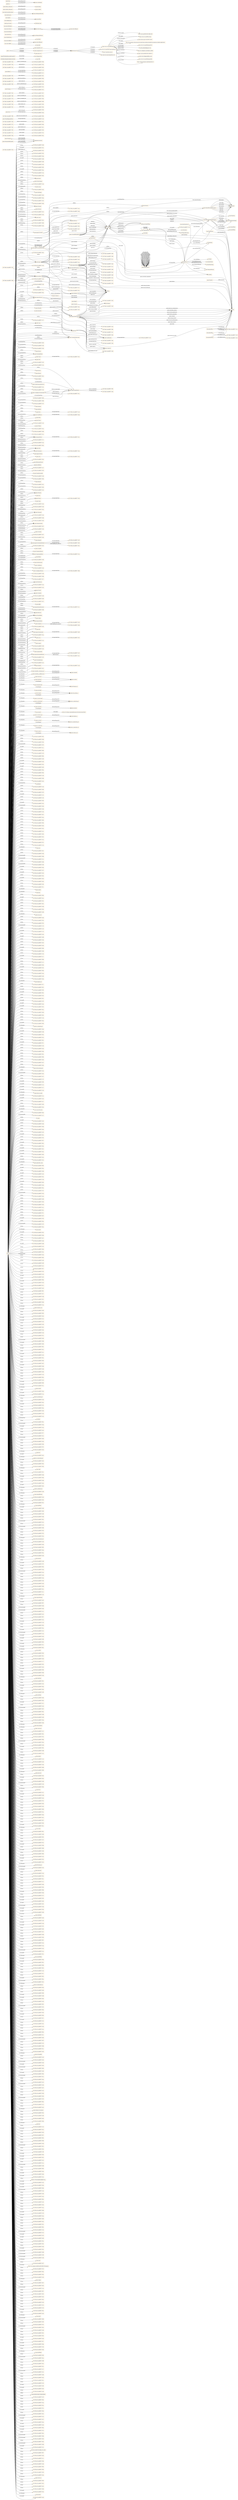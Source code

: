 digraph ar2dtool_diagram { 
rankdir=LR;
size="1501"
node [shape = rectangle, color="orange"]; "geoes:Municipio" "geopolitical:territory" "owl:Thing" "19227dbe:18cca96f37f:-7c3e" "geoes:Estero" "geoes:ZonaContigua" "19227dbe:18cca96f37f:-7dc1" "19227dbe:18cca96f37f:-7ce6" "19227dbe:18cca96f37f:-7e1c" "19227dbe:18cca96f37f:-7f40" "geoes:Lavajo" "19227dbe:18cca96f37f:-7f16" "19227dbe:18cca96f37f:-7e05" "geoes:Morfologia" "19227dbe:18cca96f37f:-7d45" "19227dbe:18cca96f37f:-7f25" "19227dbe:18cca96f37f:-7d2d" "19227dbe:18cca96f37f:-7fe5" "19227dbe:18cca96f37f:-7dee" "19227dbe:18cca96f37f:-7c82" "19227dbe:18cca96f37f:-7d0d" "geoes:Torrente" "19227dbe:18cca96f37f:-7f6d" "19227dbe:18cca96f37f:-7fa3" "geoes:MasaDeAguaArtificial" "geoes:Estuario" "19227dbe:18cca96f37f:-7ffb" "19227dbe:18cca96f37f:-7e5f" "19227dbe:18cca96f37f:-7d13" "19227dbe:18cca96f37f:-7e26" "19227dbe:18cca96f37f:-7e3f" "19227dbe:18cca96f37f:-7f59" "geoes:Canyo" "19227dbe:18cca96f37f:-7d0c" "19227dbe:18cca96f37f:-7d80" "19227dbe:18cca96f37f:-7f56" "19227dbe:18cca96f37f:-7c96" "geoes:Acuifero" "19227dbe:18cca96f37f:-7fd4" "19227dbe:18cca96f37f:-7d50" "19227dbe:18cca96f37f:-7cfd" "19227dbe:18cca96f37f:-7c66" "geoes:Nevero" "geoes:FuenteArtificial" "19227dbe:18cca96f37f:-7e66" "geoes:Mar" "19227dbe:18cca96f37f:-7f99" "19227dbe:18cca96f37f:-7c95" "19227dbe:18cca96f37f:-7f79" "19227dbe:18cca96f37f:-7c5d" "19227dbe:18cca96f37f:-7ccb" "geoes:Canal" "geoes:Arroyo" "19227dbe:18cca96f37f:-7c5a" "19227dbe:18cca96f37f:-7e63" "19227dbe:18cca96f37f:-7f8a" "19227dbe:18cca96f37f:-7fe2" "19227dbe:18cca96f37f:-7fd7" "19227dbe:18cca96f37f:-7f13" "geoes:Rio" "19227dbe:18cca96f37f:-7f80" "geoes:Recinto" "19227dbe:18cca96f37f:-7f10" "19227dbe:18cca96f37f:-7de1" "geoes:Saladar" "geoes:ZonaEconomicaExclusiva" "19227dbe:18cca96f37f:-7c4c" "geoes:FenomenoHidrografico" "19227dbe:18cca96f37f:-7c40" "19227dbe:18cca96f37f:-7dbb" "geoes:CanalAguasContinentales" "geoes:Aluvion" "19227dbe:18cca96f37f:-7d53" "19227dbe:18cca96f37f:-7d96" "19227dbe:18cca96f37f:-7e69" "19227dbe:18cca96f37f:-7e7f" "geoes:Acequia" "geoes:AltaMar" "geoes:Pozo" "geoes:AguasCorrientes" "geoes:CanalMarino" "geoes:Delta" "geoes:Humedal" "19227dbe:18cca96f37f:-7f1a" "geoes:Charca" "19227dbe:18cca96f37f:-7faf" "19227dbe:18cca96f37f:-7cef" "geoes:Tuberia" "19227dbe:18cca96f37f:-7dce" "19227dbe:18cca96f37f:-7d08" "geoes:Lago" "geoes:AguasSubterraneas" "geoes:Dren" "19227dbe:18cca96f37f:-7e2a" "geoes:AguasDulces" "geoes:Captacion" "19227dbe:18cca96f37f:-7c71" "19227dbe:18cca96f37f:-7cee" "19227dbe:18cca96f37f:-7db2" "geoes:Ibon" "19227dbe:18cca96f37f:-7cc8" "geoes:Nacimiento" "geoes:AguasCosteras" "geoes:Gola" "19227dbe:18cca96f37f:-7d5a" "19227dbe:18cca96f37f:-7e7c" "19227dbe:18cca96f37f:-7fcd" "geoes:HidronimoPuntual" "geoes:Albufera" "19227dbe:18cca96f37f:-7fdc" "19227dbe:18cca96f37f:-7e22" "19227dbe:18cca96f37f:-7ca7" "geoes:AguasQuietas" "19227dbe:18cca96f37f:-7d7b" "geoes:ZonaHumeda" "geoes:AguasMarinas" "geoes:ZonaEncharcable" "19227dbe:18cca96f37f:-7cd6" "19227dbe:18cca96f37f:-7d04" "19227dbe:18cca96f37f:-7cbe" "19227dbe:18cca96f37f:-7f4e" "geoes:Basines" "19227dbe:18cca96f37f:-7e5c" "19227dbe:18cca96f37f:-7dc5" "19227dbe:18cca96f37f:-7d56" "19227dbe:18cca96f37f:-7fac" "19227dbe:18cca96f37f:-7f92" "geoes:Embalse" "19227dbe:18cca96f37f:-7ce2" "geoes:Marisma" "geoes:Ojo" "geoes:Glaciar" "geoes:AguasSuperficiales" "19227dbe:18cca96f37f:-7f72" "geoes:Acuitardo" "geoes:Toma" "19227dbe:18cca96f37f:-7cad" "19227dbe:18cca96f37f:-7e44" "19227dbe:18cca96f37f:-7ce9" "19227dbe:18cca96f37f:-7e2c" "19227dbe:18cca96f37f:-7da4" "geoes:Manantial" "19227dbe:18cca96f37f:-7ceb" "19227dbe:18cca96f37f:-7e4b" "19227dbe:18cca96f37f:-7d26" "geoes:Desembocadura" "geoes:Cascada" "geoes:Rapido" "19227dbe:18cca96f37f:-7fc0" "19227dbe:18cca96f37f:-7de7" "19227dbe:18cca96f37f:-7f69" "19227dbe:18cca96f37f:-7c46" "geoes:Corriente" "19227dbe:18cca96f37f:-7fb5" "19227dbe:18cca96f37f:-7e07" "19227dbe:18cca96f37f:-7cbb" "19227dbe:18cca96f37f:-7fd0" "19227dbe:18cca96f37f:-7cf5" "19227dbe:18cca96f37f:-7f8f" "geoes:Deposito" "geoes:AguasCorrientesArtificiales" "19227dbe:18cca96f37f:-7c62" "geoes:Canalillo" "geoes:SurgenciaNatural" "geoes:SurgenciaArtificial" "19227dbe:18cca96f37f:-7f95" "geoes:Bodon" "19227dbe:18cca96f37f:-7e57" "19227dbe:18cca96f37f:-7c89" "geoes:MarTerritorial" "19227dbe:18cca96f37f:-7f51" "geoes:Confluencia" "19227dbe:18cca96f37f:-7ff5" "19227dbe:18cca96f37f:-7f22" "19227dbe:18cca96f37f:-7cde" "geoes:CanalAguasMarinas" "19227dbe:18cca96f37f:-7c8d" "19227dbe:18cca96f37f:-7e6d" "19227dbe:18cca96f37f:-7dd6" "19227dbe:18cca96f37f:-7d17" "geoes:Distribucion" "19227dbe:18cca96f37f:-7f60" "geoes:Afluente" "19227dbe:18cca96f37f:-7d1e" "19227dbe:18cca96f37f:-7e76" "19227dbe:18cca96f37f:-7ce4" "19227dbe:18cca96f37f:-7fec" "19227dbe:18cca96f37f:-7fa9" "19227dbe:18cca96f37f:-7ff2" "19227dbe:18cca96f37f:-7f30" "geoes:Conducto" "19227dbe:18cca96f37f:-7fb8" "geoes:AguasCorrientesNaturales" "19227dbe:18cca96f37f:-7c53" "geoes:Chortal" "19227dbe:18cca96f37f:-7e31" "geoes:Desague" "geoes:CorrienteSubterranea" "geoes:Sumidero" "19227dbe:18cca96f37f:-7e38" "19227dbe:18cca96f37f:-7e09" "19227dbe:18cca96f37f:-7d22" "19227dbe:18cca96f37f:-7f29" "19227dbe:18cca96f37f:-7fc7" "geoes:Aljibe" "19227dbe:18cca96f37f:-7ff8" "geoes:AguasQuietasNaturales" "geoes:Meandro" "geoes:AguasDeTransicion" "19227dbe:18cca96f37f:-7f1e" "19227dbe:18cca96f37f:-7d6f" "geoes:Barranco" "geoes:MasaDeHielo" "geoes:Salina" "geoes:AguasSaladas" "geoes:Surgencia" "19227dbe:18cca96f37f:-7c42" "19227dbe:18cca96f37f:-7e03" "geoes:Ria" "geoes:AguasContinentales" "19227dbe:18cca96f37f:-7fbb" "19227dbe:18cca96f37f:-7e00" "19227dbe:18cca96f37f:-7dca" "19227dbe:18cca96f37f:-7e1f" "geoes:CuencaHidrografica" "19227dbe:18cca96f37f:-7dad" "19227dbe:18cca96f37f:-7d5e" "geoes:Lucio" "19227dbe:18cca96f37f:-7cc4" "geoes:Laguna" "geoes:Aguas" "19227dbe:18cca96f37f:-7fa0" "19227dbe:18cca96f37f:-7c99" "19227dbe:18cca96f37f:-7fe9" "19227dbe:18cca96f37f:-7ce0" "geoes:LagunaSalada" "geoes:AguasQuietasArtificiales" "19227dbe:18cca96f37f:-7f36" "19227dbe:18cca96f37f:-7c35" "geoes:FuenteArtesana" "19227dbe:18cca96f37f:-7f9d" "19227dbe:18cca96f37f:-7e13" "19227dbe:18cca96f37f:-7e71" "geoes:Rambla" "19227dbe:18cca96f37f:-7e51" "19227dbe:18cca96f37f:-7d72" "19227dbe:18cca96f37f:-7ca8" "wgs84_pos:SpatialThing" "time:TimeZone" "time:GeneralDateTimeDescription" "time:DateTimeInterval" "time:TRS" "time:TemporalDuration" "time:Duration" "time:GeneralDurationDescription" "time:ProperInterval" "539580d8c29b8a96002df4b1b93285b8" "time:TimePosition" "time:TemporalPosition" "time:Interval" "48aa9f7992668c894ce3ed825eabb52f" "time:TemporalEntity" "time:MonthOfYear" "time:TemporalUnit" "time:Instant" "time:DayOfWeek" ; /*classes style*/
	"geoes:top.owl" -> "http://www.w3.org/2006/time" [ label = "owl:imports" ];
	"geoes:top.owl" -> "http://www.w3.org/2003/01/geo/wgs84_pos" [ label = "owl:imports" ];
	"geoes:top.owl" -> "http://vocab.deri.ie/scovo" [ label = "owl:imports" ];
	"geoes:top.owl" -> "http://aims.fao.org/aos/geopolitical.owl" [ label = "owl:imports" ];
	"geoes:AguasContinentales" -> "19227dbe:18cca96f37f:-7e69" [ label = "owl:equivalentClass" ];
	"http://www.w3.org/2006/time" -> "http://orcid.org/0000-0002-3884-3420" [ label = "dcterms:creator" ];
	"http://www.w3.org/2006/time" -> "http://www.w3.org/TR/owl-time" [ label = "rdfs:seeAlso" ];
	"http://www.w3.org/2006/time" -> "http://dx.doi.org/10.3233/SW-150187" [ label = "rdfs:seeAlso" ];
	"http://www.w3.org/2006/time" -> "http://www.semantic-web-journal.net/content/time-ontology-extended-non-gregorian-calendar-applications" [ label = "rdfs:seeAlso" ];
	"http://www.w3.org/2006/time" -> "http://www.w3.org/TR/owl-time" [ label = "dcterms:isVersionOf" ];
	"http://www.w3.org/2006/time" -> "http://www.w3.org/2006/time#2016" [ label = "owl:versionIRI" ];
	"http://www.w3.org/2006/time" -> "mailto:panfeng66@gmail.com" [ label = "dcterms:creator" ];
	"http://www.w3.org/2006/time" -> "https://en.wikipedia.org/wiki/Jerry_Hobbs" [ label = "dcterms:creator" ];
	"http://www.w3.org/2006/time" -> "https://orcid.org/0000-0001-8269-8171" [ label = "dcterms:contributor" ];
	"http://www.w3.org/2006/time" -> "mailto:chris.little@metoffice.gov.uk" [ label = "dcterms:contributor" ];
	"http://www.w3.org/2006/time" -> "http://www.w3.org/2006/time#2006" [ label = "owl:priorVersion" ];
	"http://www.w3.org/2006/time" -> "https://creativecommons.org/licenses/by/4.0/" [ label = "dcterms:license" ];
	"time:generalDay" -> "19227dbe:18cca96f37f:-7c2a" [ label = "owl:withRestrictions" ];
	"time:generalDay" -> "xsd:string" [ label = "owl:onDatatype" ];
	"time:intervalBefore" -> "time:intervalDisjoint" [ label = "rdfs:subPropertyOf" ];
	"time:intervalBefore" -> "time:before" [ label = "rdfs:subPropertyOf" ];
	"geoes:geopolitica.owl" -> "geoes:top.owl" [ label = "owl:imports" ];
	"time:inDateTime" -> "time:inTemporalPosition" [ label = "rdfs:subPropertyOf" ];
	"geoes:sometido_a_descarga_por" -> "geoes:sometido" [ label = "rdfs:subPropertyOf" ];
	"time:intervalFinishes" -> "time:intervalIn" [ label = "rdfs:subPropertyOf" ];
	"geoes:transportes.owl" -> "geoes:top.owl" [ label = "owl:imports" ];
	"wgs84_pos:location" -> "foaf:based_near" [ label = "rdfs:subPropertyOf" ];
	"geoes:AguasCorrientes" -> "19227dbe:18cca96f37f:-7e66" [ label = "owl:equivalentClass" ];
	"time:hasEnd" -> "time:hasTime" [ label = "rdfs:subPropertyOf" ];
	"geoes:Rambla" -> "19227dbe:18cca96f37f:-7ca8" [ label = "owl:equivalentClass" ];
	"geoes:transvasa" -> "geoes:conduce" [ label = "rdfs:subPropertyOf" ];
	"geoes:desembocaEn" -> "geoes:desagua_en" [ label = "rdfs:subPropertyOf" ];
	"geoes:Lucio" -> "19227dbe:18cca96f37f:-7cf5" [ label = "owl:equivalentClass" ];
	"time:hasDurationDescription" -> "time:hasTemporalDuration" [ label = "rdfs:subPropertyOf" ];
	"geoes:" -> "geoes:hydro.owl" [ label = "owl:imports" ];
	"geoes:" -> "geoes:transportes.owl" [ label = "owl:imports" ];
	"geoes:" -> "geoes:geopolitica.owl" [ label = "owl:imports" ];
	"geoes:Acuifero" -> "19227dbe:18cca96f37f:-7e7c" [ label = "owl:equivalentClass" ];
	"geoes:Aguas" -> "19227dbe:18cca96f37f:-7e6d" [ label = "owl:equivalentClass" ];
	"geoes:precedeA" -> "geoes:esta_proxima_a" [ label = "rdfs:subPropertyOf" ];
	"time:intervalIn" -> "time:intervalEquals" [ label = "owl:propertyDisjointWith" ];
	"time:inTimePosition" -> "time:inTemporalPosition" [ label = "rdfs:subPropertyOf" ];
	"geoes:Pozo" -> "19227dbe:18cca96f37f:-7cad" [ label = "owl:equivalentClass" ];
	"geoes:es_transvasada" -> "geoes:es_conducido_por" [ label = "rdfs:subPropertyOf" ];
	"geoes:distribuye" -> "geoes:conduce" [ label = "rdfs:subPropertyOf" ];
	"geoes:Canal" -> "19227dbe:18cca96f37f:-7dc5" [ label = "owl:equivalentClass" ];
	"geoes:transmite" -> "geoes:permite" [ label = "rdfs:subPropertyOf" ];
	"time:generalYear" -> "19227dbe:18cca96f37f:-7c28" [ label = "owl:withRestrictions" ];
	"time:generalYear" -> "xsd:string" [ label = "owl:onDatatype" ];
	"time:intervalStarts" -> "time:intervalIn" [ label = "rdfs:subPropertyOf" ];
	"geoes:nombre_alternativo" -> "geoes:nombre" [ label = "rdfs:subPropertyOf" ];
	"time:intervalDuring" -> "time:intervalIn" [ label = "rdfs:subPropertyOf" ];
	"time:ProperInterval" -> "time:Instant" [ label = "owl:disjointWith" ];
	"geoes:AguasQuietas" -> "19227dbe:18cca96f37f:-7e22" [ label = "owl:equivalentClass" ];
	"time:seconds" -> "http://www.bipm.org/en/publications/si-brochure/second.html" [ label = "rdfs:seeAlso" ];
	"geoes:se_extrae_para" -> "geoes:alimenta_a" [ label = "rdfs:subPropertyOf" ];
	"geoes:AguasQuietasNaturales" -> "19227dbe:18cca96f37f:-7e1c" [ label = "owl:equivalentClass" ];
	"geoes:Idioma_alternativo" -> "geoes:idioma" [ label = "rdfs:subPropertyOf" ];
	"time:generalMonth" -> "19227dbe:18cca96f37f:-7c29" [ label = "owl:withRestrictions" ];
	"time:generalMonth" -> "xsd:string" [ label = "owl:onDatatype" ];
	"time:intervalEquals" -> "time:intervalIn" [ label = "owl:propertyDisjointWith" ];
	"geoes:CanalAguasMarinas" -> "19227dbe:18cca96f37f:-7dbb" [ label = "owl:equivalentClass" ];
	"geoes:ZonaHumeda" -> "19227dbe:18cca96f37f:-7c42" [ label = "owl:equivalentClass" ];
	"geoes:Afluente" -> "19227dbe:18cca96f37f:-7e71" [ label = "owl:equivalentClass" ];
	"geoes:Afluente" -> "19227dbe:18cca96f37f:-7e76" [ label = "owl:equivalentClass" ];
	"geoes:se_extrae" -> "geoes:es_alimentada_por" [ label = "rdfs:subPropertyOf" ];
	"geoes:AguasCorrientesArtificiales" -> "19227dbe:18cca96f37f:-7e5f" [ label = "owl:equivalentClass" ];
	"geoes:AguasCorrientesArtificiales" -> "19227dbe:18cca96f37f:-7e63" [ label = "owl:equivalentClass" ];
	"geoes:AguasSuperficiales" -> "19227dbe:18cca96f37f:-7e00" [ label = "owl:equivalentClass" ];
	"time:hasDuration" -> "time:hasTemporalDuration" [ label = "rdfs:subPropertyOf" ];
	"geoes:AguasDeTransicion" -> "19227dbe:18cca96f37f:-7e31" [ label = "owl:equivalentClass" ];
	"geoes:AguasDeTransicion" -> "19227dbe:18cca96f37f:-7e3f" [ label = "owl:equivalentClass" ];
	"time:hasBeginning" -> "time:hasTime" [ label = "rdfs:subPropertyOf" ];
	"geoes:MasaDeAguaArtificial" -> "19227dbe:18cca96f37f:-7cc8" [ label = "owl:equivalentClass" ];
	"geoes:Nacimiento" -> "19227dbe:18cca96f37f:-7cbe" [ label = "owl:equivalentClass" ];
	"geoes:Dren" -> "19227dbe:18cca96f37f:-7d5e" [ label = "owl:equivalentClass" ];
	"geoes:long" -> "geoes:coordenadas" [ label = "rdfs:subPropertyOf" ];
	"geoes:Gola" -> "19227dbe:18cca96f37f:-7d1e" [ label = "owl:equivalentClass" ];
	"geoes:CanalAguasContinentales" -> "19227dbe:18cca96f37f:-7dc1" [ label = "owl:equivalentClass" ];
	"geoes:AguasQuietasArtificiales" -> "19227dbe:18cca96f37f:-7e1f" [ label = "owl:equivalentClass" ];
	"geoes:SurgenciaArtificial" -> "19227dbe:18cca96f37f:-7c5a" [ label = "owl:equivalentClass" ];
	"time:TemporalEntity" -> "19227dbe:18cca96f37f:-7c2e" [ label = "owl:unionOf" ];
	"geoes:es_distribuida" -> "geoes:es_conducido_por" [ label = "rdfs:subPropertyOf" ];
	"geoes:sigueA" -> "geoes:esta_proxima_a" [ label = "rdfs:subPropertyOf" ];
	"geoes:Surgencia" -> "19227dbe:18cca96f37f:-7c5d" [ label = "owl:equivalentClass" ];
	"geoes:es_capturado" -> "geoes:es_conectado_con" [ label = "rdfs:subPropertyOf" ];
	"geoes:Desague" -> "19227dbe:18cca96f37f:-7d72" [ label = "owl:equivalentClass" ];
	"geoes:captura" -> "geoes:conecta_con" [ label = "rdfs:subPropertyOf" ];
	"geoes:sometida_a_influencia_de" -> "geoes:sometido" [ label = "rdfs:subPropertyOf" ];
	"NULL" -> "19227dbe:18cca96f37f:-7ff3" [ label = "rdf:rest" ];
	"NULL" -> "19227dbe:18cca96f37f:-7ebd" [ label = "rdf:rest" ];
	"NULL" -> "19227dbe:18cca96f37f:-7f3d" [ label = "rdf:rest" ];
	"NULL" -> "19227dbe:18cca96f37f:-7d70" [ label = "owl:intersectionOf" ];
	"NULL" -> "19227dbe:18cca96f37f:-7ea1" [ label = "owl:oneOf" ];
	"NULL" -> "19227dbe:18cca96f37f:-7f8d" [ label = "rdf:rest" ];
	"NULL" -> "19227dbe:18cca96f37f:-7e78" [ label = "rdf:rest" ];
	"NULL" -> "19227dbe:18cca96f37f:-7fb0" [ label = "rdf:rest" ];
	"NULL" -> "19227dbe:18cca96f37f:-7e39" [ label = "rdf:rest" ];
	"NULL" -> "geoes:Deposito" [ label = "rdf:first" ];
	"NULL" -> "19227dbe:18cca96f37f:-7e30" [ label = "owl:unionOf" ];
	"NULL" -> "19227dbe:18cca96f37f:-7f24" [ label = "owl:unionOf" ];
	"NULL" -> "19227dbe:18cca96f37f:-7e93" [ label = "owl:oneOf" ];
	"NULL" -> "19227dbe:18cca96f37f:-7f9a" [ label = "rdf:rest" ];
	"NULL" -> "19227dbe:18cca96f37f:-7f5b" [ label = "rdf:rest" ];
	"NULL" -> "geoes:Ria" [ label = "owl:someValuesFrom" ];
	"NULL" -> "19227dbe:18cca96f37f:-7ce8" [ label = "rdf:rest" ];
	"NULL" -> "19227dbe:18cca96f37f:-7dfd" [ label = "rdf:rest" ];
	"NULL" -> "geoes:Lago" [ label = "rdf:first" ];
	"NULL" -> "19227dbe:18cca96f37f:-7dd6" [ label = "owl:someValuesFrom" ];
	"NULL" -> "19227dbe:18cca96f37f:-7e42" [ label = "rdf:rest" ];
	"NULL" -> "xsd:gMonth" [ label = "owl:allValuesFrom" ];
	"NULL" -> "19227dbe:18cca96f37f:-7ca9" [ label = "rdf:rest" ];
	"NULL" -> "geoes:Barranco" [ label = "owl:allValuesFrom" ];
	"NULL" -> "geoes:FuenteArtesana" [ label = "rdf:first" ];
	"NULL" -> "geoes:ZonaEncharcable" [ label = "rdf:first" ];
	"NULL" -> "19227dbe:18cca96f37f:-7da4" [ label = "owl:someValuesFrom" ];
	"NULL" -> "19227dbe:18cca96f37f:-7ef8" [ label = "rdf:rest" ];
	"NULL" -> "19227dbe:18cca96f37f:-7d79" [ label = "rdf:rest" ];
	"NULL" -> "19227dbe:18cca96f37f:-7c25" [ label = "owl:unionOf" ];
	"NULL" -> "19227dbe:18cca96f37f:-7c3f" [ label = "rdf:rest" ];
	"NULL" -> "19227dbe:18cca96f37f:-7fdf" [ label = "rdf:rest" ];
	"NULL" -> "19227dbe:18cca96f37f:-7c8c" [ label = "owl:unionOf" ];
	"NULL" -> "19227dbe:18cca96f37f:-7d5d" [ label = "owl:intersectionOf" ];
	"NULL" -> "19227dbe:18cca96f37f:-7c8b" [ label = "rdf:rest" ];
	"NULL" -> "geoes:Basines" [ label = "rdf:first" ];
	"NULL" -> "19227dbe:18cca96f37f:-7c62" [ label = "owl:someValuesFrom" ];
	"NULL" -> "19227dbe:18cca96f37f:-7cd4" [ label = "rdf:rest" ];
	"NULL" -> "19227dbe:18cca96f37f:-7d47" [ label = "rdf:rest" ];
	"NULL" -> "19227dbe:18cca96f37f:-7daa" [ label = "rdf:rest" ];
	"NULL" -> "19227dbe:18cca96f37f:-7d82" [ label = "rdf:rest" ];
	"NULL" -> "19227dbe:18cca96f37f:-7f96" [ label = "rdf:rest" ];
	"NULL" -> "19227dbe:18cca96f37f:-7d43" [ label = "rdf:rest" ];
	"NULL" -> "19227dbe:18cca96f37f:-7fad" [ label = "rdf:rest" ];
	"NULL" -> "geoes:Canal" [ label = "rdf:first" ];
	"NULL" -> "19227dbe:18cca96f37f:-7ce1" [ label = "rdf:rest" ];
	"NULL" -> "19227dbe:18cca96f37f:-7d26" [ label = "owl:someValuesFrom" ];
	"NULL" -> "19227dbe:18cca96f37f:-7d93" [ label = "rdf:rest" ];
	"NULL" -> "geoes:Manantial" [ label = "rdf:first" ];
	"NULL" -> "19227dbe:18cca96f37f:-7d15" [ label = "rdf:rest" ];
	"NULL" -> "time:GeneralDateTimeDescription" [ label = "rdf:first" ];
	"NULL" -> "19227dbe:18cca96f37f:-7e2e" [ label = "rdf:rest" ];
	"NULL" -> "19227dbe:18cca96f37f:-7f75" [ label = "rdf:rest" ];
	"NULL" -> "19227dbe:18cca96f37f:-7c2b" [ label = "rdf:rest" ];
	"NULL" -> "time:year" [ label = "owl:onProperty" ];
	"NULL" -> "19227dbe:18cca96f37f:-7ef1" [ label = "rdf:rest" ];
	"NULL" -> "19227dbe:18cca96f37f:-7e3b" [ label = "rdf:rest" ];
	"NULL" -> "19227dbe:18cca96f37f:-7d8b" [ label = "owl:intersectionOf" ];
	"NULL" -> "19227dbe:18cca96f37f:-7e7a" [ label = "owl:intersectionOf" ];
	"NULL" -> "19227dbe:18cca96f37f:-7e8b" [ label = "rdf:rest" ];
	"NULL" -> "19227dbe:18cca96f37f:-7cf8" [ label = "owl:intersectionOf" ];
	"NULL" -> "19227dbe:18cca96f37f:-7f4d" [ label = "owl:unionOf" ];
	"NULL" -> "19227dbe:18cca96f37f:-7c87" [ label = "rdf:rest" ];
	"NULL" -> "19227dbe:18cca96f37f:-7d16" [ label = "owl:unionOf" ];
	"NULL" -> "geoes:Aguas" [ label = "rdf:first" ];
	"NULL" -> "19227dbe:18cca96f37f:-7f43" [ label = "rdf:rest" ];
	"NULL" -> "19227dbe:18cca96f37f:-7d55" [ label = "owl:unionOf" ];
	"NULL" -> "19227dbe:18cca96f37f:-7de5" [ label = "rdf:rest" ];
	"NULL" -> "19227dbe:18cca96f37f:-7c82" [ label = "owl:allValuesFrom" ];
	"NULL" -> "geoes:Acuifero" [ label = "owl:allValuesFrom" ];
	"NULL" -> "geoes:Marisma" [ label = "owl:allValuesFrom" ];
	"NULL" -> "19227dbe:18cca96f37f:-7cfb" [ label = "rdf:rest" ];
	"NULL" -> "19227dbe:18cca96f37f:-7f11" [ label = "rdf:rest" ];
	"NULL" -> "geoes:estaEn" [ label = "owl:onProperty" ];
	"NULL" -> "time:days" [ label = "owl:onProperty" ];
	"NULL" -> "19227dbe:18cca96f37f:-7c66" [ label = "owl:someValuesFrom" ];
	"NULL" -> "geoes:Ibon" [ label = "owl:someValuesFrom" ];
	"NULL" -> "19227dbe:18cca96f37f:-7fb6" [ label = "rdf:rest" ];
	"NULL" -> "19227dbe:18cca96f37f:-7e51" [ label = "owl:someValuesFrom" ];
	"NULL" -> "geoes:AguasCorrientesNaturales" [ label = "rdf:first" ];
	"NULL" -> "19227dbe:18cca96f37f:-7eec" [ label = "owl:oneOf" ];
	"NULL" -> "19227dbe:18cca96f37f:-7fc3" [ label = "rdf:rest" ];
	"NULL" -> "geoes:CorrienteSubterranea" [ label = "rdf:first" ];
	"NULL" -> "19227dbe:18cca96f37f:-7dd1" [ label = "rdf:rest" ];
	"NULL" -> "19227dbe:18cca96f37f:-7edd" [ label = "rdf:rest" ];
	"NULL" -> "19227dbe:18cca96f37f:-7f5d" [ label = "rdf:rest" ];
	"NULL" -> "19227dbe:18cca96f37f:-7e98" [ label = "rdf:rest" ];
	"NULL" -> "geoes:evacua_de" [ label = "owl:onProperty" ];
	"NULL" -> "19227dbe:18cca96f37f:-7c40" [ label = "rdf:first" ];
	"NULL" -> "19227dbe:18cca96f37f:-7eab" [ label = "rdf:rest" ];
	"NULL" -> "19227dbe:18cca96f37f:-7f2b" [ label = "rdf:rest" ];
	"NULL" -> "19227dbe:18cca96f37f:-7f7b" [ label = "rdf:rest" ];
	"NULL" -> "19227dbe:18cca96f37f:-7c79" [ label = "owl:intersectionOf" ];
	"NULL" -> "19227dbe:18cca96f37f:-7cc9" [ label = "rdf:rest" ];
	"NULL" -> "geoes:conecta_con" [ label = "owl:onProperty" ];
	"NULL" -> "19227dbe:18cca96f37f:-7c70" [ label = "owl:unionOf" ];
	"NULL" -> "19227dbe:18cca96f37f:-7e34" [ label = "rdf:rest" ];
	"NULL" -> "19227dbe:18cca96f37f:-7e89" [ label = "owl:oneOf" ];
	"NULL" -> "19227dbe:18cca96f37f:-7c9e" [ label = "rdf:rest" ];
	"NULL" -> "geoes:Salina" [ label = "rdf:first" ];
	"NULL" -> "geoes:AguasCorrientesNaturales" [ label = "owl:someValuesFrom" ];
	"NULL" -> "19227dbe:18cca96f37f:-7e02" [ label = "rdf:rest" ];
	"NULL" -> "19227dbe:18cca96f37f:-7ee6" [ label = "rdf:rest" ];
	"NULL" -> "19227dbe:18cca96f37f:-7dca" [ label = "owl:someValuesFrom" ];
	"NULL" -> "19227dbe:18cca96f37f:-7f68" [ label = "owl:unionOf" ];
	"NULL" -> "19227dbe:18cca96f37f:-7ce6" [ label = "rdf:first" ];
	"NULL" -> "19227dbe:18cca96f37f:-7e05" [ label = "rdf:first" ];
	"NULL" -> "19227dbe:18cca96f37f:-7d28" [ label = "rdf:rest" ];
	"NULL" -> "19227dbe:18cca96f37f:-7c2d" [ label = "rdf:rest" ];
	"NULL" -> "geoes:Distribucion" [ label = "rdf:first" ];
	"NULL" -> "19227dbe:18cca96f37f:-7cc7" [ label = "owl:unionOf" ];
	"NULL" -> "19227dbe:18cca96f37f:-7f88" [ label = "rdf:rest" ];
	"NULL" -> "19227dbe:18cca96f37f:-7cc2" [ label = "rdf:rest" ];
	"NULL" -> "19227dbe:18cca96f37f:-7f49" [ label = "rdf:rest" ];
	"NULL" -> "19227dbe:18cca96f37f:-7fcf" [ label = "owl:unionOf" ];
	"NULL" -> "geoes:Embalse" [ label = "owl:someValuesFrom" ];
	"NULL" -> "19227dbe:18cca96f37f:-7f84" [ label = "rdf:rest" ];
	"NULL" -> "19227dbe:18cca96f37f:-7e4e" [ label = "rdf:rest" ];
	"NULL" -> "19227dbe:18cca96f37f:-7e0f" [ label = "rdf:rest" ];
	"NULL" -> "19227dbe:18cca96f37f:-7e9e" [ label = "rdf:rest" ];
	"NULL" -> "geoes:deposita_en" [ label = "owl:onProperty" ];
	"NULL" -> "geoes:AguasQuietasArtificiales" [ label = "rdf:first" ];
	"NULL" -> "19227dbe:18cca96f37f:-7f17" [ label = "rdf:rest" ];
	"NULL" -> "geoes:AguasQuietasArtificiales" [ label = "owl:complementOf" ];
	"NULL" -> "19227dbe:18cca96f37f:-7f52" [ label = "rdf:rest" ];
	"NULL" -> "geoes:Acuifero" [ label = "rdf:first" ];
	"NULL" -> "geoes:Manantial" [ label = "owl:allValuesFrom" ];
	"NULL" -> "19227dbe:18cca96f37f:-7f5f" [ label = "owl:unionOf" ];
	"NULL" -> "geoes:Saladar" [ label = "rdf:first" ];
	"NULL" -> "geoes:SurgenciaArtificial" [ label = "rdf:first" ];
	"NULL" -> "19227dbe:18cca96f37f:-7d80" [ label = "owl:allValuesFrom" ];
	"NULL" -> "19227dbe:18cca96f37f:-7e44" [ label = "owl:allValuesFrom" ];
	"NULL" -> "19227dbe:18cca96f37f:-7f9c" [ label = "owl:unionOf" ];
	"NULL" -> "19227dbe:18cca96f37f:-7fc9" [ label = "rdf:rest" ];
	"NULL" -> "19227dbe:18cca96f37f:-7c3e" [ label = "rdf:first" ];
	"NULL" -> "19227dbe:18cca96f37f:-7f31" [ label = "rdf:rest" ];
	"NULL" -> "19227dbe:18cca96f37f:-7d7f" [ label = "owl:unionOf" ];
	"NULL" -> "19227dbe:18cca96f37f:-7ee4" [ label = "owl:oneOf" ];
	"NULL" -> "19227dbe:18cca96f37f:-7cef" [ label = "owl:someValuesFrom" ];
	"NULL" -> "19227dbe:18cca96f37f:-7d25" [ label = "owl:unionOf" ];
	"NULL" -> "19227dbe:18cca96f37f:-7da1" [ label = "rdf:rest" ];
	"NULL" -> "19227dbe:18cca96f37f:-7e13" [ label = "owl:someValuesFrom" ];
	"NULL" -> "19227dbe:18cca96f37f:-7d6d" [ label = "rdf:rest" ];
	"NULL" -> "19227dbe:18cca96f37f:-7fe3" [ label = "rdf:rest" ];
	"NULL" -> "19227dbe:18cca96f37f:-7c58" [ label = "rdf:rest" ];
	"NULL" -> "19227dbe:18cca96f37f:-7fa4" [ label = "rdf:rest" ];
	"NULL" -> "19227dbe:18cca96f37f:-7fd6" [ label = "owl:unionOf" ];
	"NULL" -> "geoes:es_originado_por" [ label = "owl:onProperty" ];
	"NULL" -> "19227dbe:18cca96f37f:-7ebe" [ label = "rdf:rest" ];
	"NULL" -> "19227dbe:18cca96f37f:-7c98" [ label = "owl:unionOf" ];
	"NULL" -> "19227dbe:18cca96f37f:-7f3e" [ label = "rdf:rest" ];
	"NULL" -> "19227dbe:18cca96f37f:-7d7e" [ label = "rdf:rest" ];
	"NULL" -> "19227dbe:18cca96f37f:-7fb1" [ label = "rdf:rest" ];
	"NULL" -> "geoes:conduce" [ label = "owl:onProperty" ];
	"NULL" -> "19227dbe:18cca96f37f:-7f71" [ label = "owl:unionOf" ];
	"NULL" -> "geoes:Morfologia" [ label = "rdf:first" ];
	"NULL" -> "19227dbe:18cca96f37f:-7c26" [ label = "rdf:rest" ];
	"NULL" -> "geoes:Lucio" [ label = "owl:someValuesFrom" ];
	"NULL" -> "19227dbe:18cca96f37f:-7ecb" [ label = "rdf:rest" ];
	"NULL" -> "19227dbe:18cca96f37f:-7f4b" [ label = "rdf:rest" ];
	"NULL" -> "19227dbe:18cca96f37f:-7f0c" [ label = "rdf:rest" ];
	"NULL" -> "19227dbe:18cca96f37f:-7f9b" [ label = "rdf:rest" ];
	"NULL" -> "19227dbe:18cca96f37f:-7e82" [ label = "rdf:rest" ];
	"NULL" -> "19227dbe:18cca96f37f:-7e47" [ label = "rdf:rest" ];
	"NULL" -> "19227dbe:18cca96f37f:-7dfe" [ label = "rdf:rest" ];
	"NULL" -> "19227dbe:18cca96f37f:-7db2" [ label = "owl:someValuesFrom" ];
	"NULL" -> "geoes:AguasMarinas" [ label = "owl:someValuesFrom" ];
	"NULL" -> "geoes:sufre_descarga_de" [ label = "owl:onProperty" ];
	"NULL" -> "19227dbe:18cca96f37f:-7e54" [ label = "rdf:rest" ];
	"NULL" -> "19227dbe:18cca96f37f:-7dc0" [ label = "owl:intersectionOf" ];
	"NULL" -> "19227dbe:18cca96f37f:-7cb7" [ label = "rdf:rest" ];
	"NULL" -> "19227dbe:18cca96f37f:-7ce4" [ label = "rdf:first" ];
	"NULL" -> "19227dbe:18cca96f37f:-7c7f" [ label = "rdf:rest" ];
	"NULL" -> "19227dbe:18cca96f37f:-7f9f" [ label = "owl:unionOf" ];
	"NULL" -> "19227dbe:18cca96f37f:-7cc3" [ label = "owl:unionOf" ];
	"NULL" -> "19227dbe:18cca96f37f:-7c27" [ label = "owl:unionOf" ];
	"NULL" -> "19227dbe:18cca96f37f:-7c34" [ label = "owl:unionOf" ];
	"NULL" -> "geoes:discurre_sobre" [ label = "owl:onProperty" ];
	"NULL" -> "19227dbe:18cca96f37f:-7c2c" [ label = "owl:unionOf" ];
	"NULL" -> "19227dbe:18cca96f37f:-7c65" [ label = "owl:unionOf" ];
	"NULL" -> "19227dbe:18cca96f37f:-7ec7" [ label = "rdf:rest" ];
	"NULL" -> "19227dbe:18cca96f37f:-7d09" [ label = "rdf:rest" ];
	"NULL" -> "19227dbe:18cca96f37f:-7dc4" [ label = "owl:unionOf" ];
	"NULL" -> "time:numericDuration" [ label = "owl:onProperty" ];
	"NULL" -> "19227dbe:18cca96f37f:-7e5c" [ label = "owl:allValuesFrom" ];
	"NULL" -> "19227dbe:18cca96f37f:-7fed" [ label = "rdf:rest" ];
	"NULL" -> "19227dbe:18cca96f37f:-7ce7" [ label = "owl:intersectionOf" ];
	"NULL" -> "rdf:nil" [ label = "rdf:rest" ];
	"NULL" -> "19227dbe:18cca96f37f:-7ec0" [ label = "owl:oneOf" ];
	"NULL" -> "19227dbe:18cca96f37f:-7ed4" [ label = "rdf:rest" ];
	"NULL" -> "19227dbe:18cca96f37f:-7d94" [ label = "rdf:rest" ];
	"NULL" -> "19227dbe:18cca96f37f:-7e6e" [ label = "rdf:rest" ];
	"NULL" -> "geoes:Conducto" [ label = "rdf:first" ];
	"NULL" -> "19227dbe:18cca96f37f:-7e2f" [ label = "rdf:rest" ];
	"NULL" -> "geoes:esta_proxima_a" [ label = "owl:onProperty" ];
	"NULL" -> "19227dbe:18cca96f37f:-7fa2" [ label = "owl:unionOf" ];
	"NULL" -> "19227dbe:18cca96f37f:-7f76" [ label = "rdf:rest" ];
	"NULL" -> "19227dbe:18cca96f37f:-7f37" [ label = "rdf:rest" ];
	"NULL" -> "19227dbe:18cca96f37f:-7d56" [ label = "owl:someValuesFrom" ];
	"NULL" -> "geoes:Humedal" [ label = "rdf:first" ];
	"NULL" -> "19227dbe:18cca96f37f:-7db1" [ label = "owl:unionOf" ];
	"NULL" -> "19227dbe:18cca96f37f:-7f44" [ label = "rdf:rest" ];
	"NULL" -> "19227dbe:18cca96f37f:-7d21" [ label = "owl:unionOf" ];
	"NULL" -> "time:Duration" [ label = "rdf:first" ];
	"NULL" -> "19227dbe:18cca96f37f:-7e6c" [ label = "owl:unionOf" ];
	"NULL" -> "19227dbe:18cca96f37f:-7d95" [ label = "owl:unionOf" ];
	"NULL" -> "19227dbe:18cca96f37f:-7e26" [ label = "owl:someValuesFrom" ];
	"NULL" -> "19227dbe:18cca96f37f:-7e5a" [ label = "rdf:rest" ];
	"NULL" -> "geoes:AguasDulces" [ label = "owl:complementOf" ];
	"NULL" -> "19227dbe:18cca96f37f:-7c81" [ label = "owl:unionOf" ];
	"NULL" -> "geoes:puede_fluir_como" [ label = "owl:onProperty" ];
	"NULL" -> "19227dbe:18cca96f37f:-7c46" [ label = "owl:allValuesFrom" ];
	"NULL" -> "19227dbe:18cca96f37f:-7ff6" [ label = "rdf:rest" ];
	"NULL" -> "19227dbe:18cca96f37f:-7f0a" [ label = "owl:oneOf" ];
	"NULL" -> "19227dbe:18cca96f37f:-7ceb" [ label = "rdf:first" ];
	"NULL" -> "19227dbe:18cca96f37f:-7d3d" [ label = "rdf:rest" ];
	"NULL" -> "19227dbe:18cca96f37f:-7ec9" [ label = "owl:oneOf" ];
	"NULL" -> "19227dbe:18cca96f37f:-7fc4" [ label = "rdf:rest" ];
	"NULL" -> "19227dbe:18cca96f37f:-7c39" [ label = "rdf:rest" ];
	"NULL" -> "19227dbe:18cca96f37f:-7fe8" [ label = "owl:unionOf" ];
	"NULL" -> "19227dbe:18cca96f37f:-7ede" [ label = "rdf:rest" ];
	"NULL" -> "19227dbe:18cca96f37f:-7f5e" [ label = "rdf:rest" ];
	"NULL" -> "19227dbe:18cca96f37f:-7f1f" [ label = "rdf:rest" ];
	"NULL" -> "19227dbe:18cca96f37f:-7d1d" [ label = "owl:intersectionOf" ];
	"NULL" -> "19227dbe:18cca96f37f:-7eda" [ label = "rdf:rest" ];
	"NULL" -> "19227dbe:18cca96f37f:-7e99" [ label = "rdf:rest" ];
	"NULL" -> "19227dbe:18cca96f37f:-7d5b" [ label = "rdf:rest" ];
	"NULL" -> "geoes:Embalse" [ label = "rdf:first" ];
	"NULL" -> "19227dbe:18cca96f37f:-7e95" [ label = "rdf:rest" ];
	"NULL" -> "geoes:Acequia" [ label = "rdf:first" ];
	"NULL" -> "19227dbe:18cca96f37f:-7eac" [ label = "rdf:rest" ];
	"NULL" -> "19227dbe:18cca96f37f:-7f2c" [ label = "rdf:rest" ];
	"NULL" -> "geoes:AguasQuietasNaturales" [ label = "rdf:first" ];
	"NULL" -> "19227dbe:18cca96f37f:-7f7c" [ label = "rdf:rest" ];
	"NULL" -> "19227dbe:18cca96f37f:-7e67" [ label = "rdf:rest" ];
	"NULL" -> "19227dbe:18cca96f37f:-7f78" [ label = "owl:unionOf" ];
	"NULL" -> "19227dbe:18cca96f37f:-7f4a" [ label = "rdf:rest" ];
	"NULL" -> "19227dbe:18cca96f37f:-7e70" [ label = "owl:intersectionOf" ];
	"NULL" -> "19227dbe:18cca96f37f:-7dec" [ label = "rdf:rest" ];
	"NULL" -> "time:second" [ label = "owl:onProperty" ];
	"NULL" -> "geoes:Aluvion" [ label = "owl:someValuesFrom" ];
	"NULL" -> "19227dbe:18cca96f37f:-7f35" [ label = "owl:unionOf" ];
	"NULL" -> "geoes:se_extrae_para" [ label = "owl:onProperty" ];
	"NULL" -> "geoes:Glaciar" [ label = "owl:complementOf" ];
	"NULL" -> "19227dbe:18cca96f37f:-7dbe" [ label = "rdf:rest" ];
	"NULL" -> "19227dbe:18cca96f37f:-7ee7" [ label = "rdf:rest" ];
	"NULL" -> "19227dbe:18cca96f37f:-7ea8" [ label = "rdf:rest" ];
	"NULL" -> "19227dbe:18cca96f37f:-7ed8" [ label = "owl:oneOf" ];
	"NULL" -> "geoes:Desembocadura" [ label = "rdf:first" ];
	"NULL" -> "19227dbe:18cca96f37f:-7e10" [ label = "rdf:rest" ];
	"NULL" -> "19227dbe:18cca96f37f:-7d64" [ label = "rdf:rest" ];
	"NULL" -> "geoes:AguasCorrientesNaturales" [ label = "owl:allValuesFrom" ];
	"NULL" -> "19227dbe:18cca96f37f:-7fce" [ label = "rdf:rest" ];
	"NULL" -> "geoes:alimenta_a" [ label = "owl:onProperty" ];
	"NULL" -> "19227dbe:18cca96f37f:-7da3" [ label = "owl:intersectionOf" ];
	"NULL" -> "geoes:Torrente" [ label = "owl:someValuesFrom" ];
	"NULL" -> "19227dbe:18cca96f37f:-7f85" [ label = "rdf:rest" ];
	"NULL" -> "19227dbe:18cca96f37f:-7e4f" [ label = "rdf:rest" ];
	"NULL" -> "geoes:AltaMar" [ label = "rdf:first" ];
	"NULL" -> "19227dbe:18cca96f37f:-7e9f" [ label = "rdf:rest" ];
	"NULL" -> "19227dbe:18cca96f37f:-7ec2" [ label = "rdf:rest" ];
	"NULL" -> "19227dbe:18cca96f37f:-7f57" [ label = "rdf:rest" ];
	"NULL" -> "19227dbe:18cca96f37f:-7f18" [ label = "rdf:rest" ];
	"NULL" -> "geoes:sometida_a_influencia_de" [ label = "owl:onProperty" ];
	"NULL" -> "time:Interval" [ label = "rdf:first" ];
	"NULL" -> "19227dbe:18cca96f37f:-7e1d" [ label = "rdf:rest" ];
	"NULL" -> "19227dbe:18cca96f37f:-7ed2" [ label = "owl:oneOf" ];
	"NULL" -> "19227dbe:18cca96f37f:-7f64" [ label = "rdf:rest" ];
	"NULL" -> "19227dbe:18cca96f37f:-7e50" [ label = "owl:unionOf" ];
	"NULL" -> "19227dbe:18cca96f37f:-7d11" [ label = "rdf:rest" ];
	"NULL" -> "19227dbe:18cca96f37f:-7ee0" [ label = "rdf:rest" ];
	"NULL" -> "19227dbe:18cca96f37f:-7ff1" [ label = "owl:unionOf" ];
	"NULL" -> "geoes:captura" [ label = "owl:onProperty" ];
	"NULL" -> "19227dbe:18cca96f37f:-7dc7" [ label = "rdf:rest" ];
	"NULL" -> "geoes:Mar" [ label = "rdf:first" ];
	"NULL" -> "geoes:Canyo" [ label = "owl:someValuesFrom" ];
	"NULL" -> "19227dbe:18cca96f37f:-7cdd" [ label = "rdf:rest" ];
	"NULL" -> "19227dbe:18cca96f37f:-7f32" [ label = "rdf:rest" ];
	"NULL" -> "19227dbe:18cca96f37f:-7dd4" [ label = "rdf:rest" ];
	"NULL" -> "geoes:Nacimiento" [ label = "owl:allValuesFrom" ];
	"NULL" -> "19227dbe:18cca96f37f:-7cea" [ label = "rdf:rest" ];
	"NULL" -> "geoes:ZonaContigua" [ label = "rdf:first" ];
	"NULL" -> "geoes:comunica_con" [ label = "owl:onProperty" ];
	"NULL" -> "19227dbe:18cca96f37f:-7d59" [ label = "owl:unionOf" ];
	"NULL" -> "19227dbe:18cca96f37f:-7f00" [ label = "rdf:rest" ];
	"NULL" -> "19227dbe:18cca96f37f:-7da2" [ label = "rdf:rest" ];
	"NULL" -> "19227dbe:18cca96f37f:-7cd6" [ label = "owl:someValuesFrom" ];
	"NULL" -> "geoes:SurgenciaArtificial" [ label = "owl:complementOf" ];
	"NULL" -> "19227dbe:18cca96f37f:-7e7e" [ label = "owl:unionOf" ];
	"NULL" -> "19227dbe:18cca96f37f:-7c45" [ label = "owl:unionOf" ];
	"NULL" -> "19227dbe:18cca96f37f:-7c90" [ label = "rdf:rest" ];
	"NULL" -> "geoes:AguasSaladas" [ label = "owl:someValuesFrom" ];
	"NULL" -> "19227dbe:18cca96f37f:-7fa5" [ label = "rdf:rest" ];
	"NULL" -> "19227dbe:18cca96f37f:-7efe" [ label = "rdf:rest" ];
	"NULL" -> "19227dbe:18cca96f37f:-7ced" [ label = "owl:unionOf" ];
	"NULL" -> "19227dbe:18cca96f37f:-7f7e" [ label = "rdf:rest" ];
	"NULL" -> "geoes:FuenteArtificial" [ label = "owl:someValuesFrom" ];
	"NULL" -> "19227dbe:18cca96f37f:-7ebf" [ label = "rdf:rest" ];
	"NULL" -> "19227dbe:18cca96f37f:-7d0b" [ label = "owl:intersectionOf" ];
	"NULL" -> "19227dbe:18cca96f37f:-7dd5" [ label = "owl:unionOf" ];
	"NULL" -> "19227dbe:18cca96f37f:-7fb2" [ label = "rdf:rest" ];
	"NULL" -> "geoes:Gola" [ label = "owl:someValuesFrom" ];
	"NULL" -> "19227dbe:18cca96f37f:-7ee1" [ label = "owl:oneOf" ];
	"NULL" -> "19227dbe:18cca96f37f:-7ecc" [ label = "rdf:rest" ];
	"NULL" -> "19227dbe:18cca96f37f:-7cd5" [ label = "owl:unionOf" ];
	"NULL" -> "19227dbe:18cca96f37f:-7f4c" [ label = "rdf:rest" ];
	"NULL" -> "19227dbe:18cca96f37f:-7f0d" [ label = "rdf:rest" ];
	"NULL" -> "19227dbe:18cca96f37f:-7e87" [ label = "rdf:rest" ];
	"NULL" -> "19227dbe:18cca96f37f:-7ded" [ label = "owl:unionOf" ];
	"NULL" -> "19227dbe:18cca96f37f:-7e48" [ label = "rdf:rest" ];
	"NULL" -> "19227dbe:18cca96f37f:-7e83" [ label = "rdf:rest" ];
	"NULL" -> "geoes:Recinto" [ label = "rdf:first" ];
	"NULL" -> "19227dbe:18cca96f37f:-7c30" [ label = "rdf:rest" ];
	"NULL" -> "geoes:HidronimoPuntual" [ label = "rdf:first" ];
	"NULL" -> "19227dbe:18cca96f37f:-7f6a" [ label = "rdf:rest" ];
	"NULL" -> "time:Instant" [ label = "rdf:first" ];
	"NULL" -> "19227dbe:18cca96f37f:-7e55" [ label = "rdf:rest" ];
	"NULL" -> "19227dbe:18cca96f37f:-7d50" [ label = "owl:allValuesFrom" ];
	"NULL" -> "geoes:Lucio" [ label = "owl:complementOf" ];
	"NULL" -> "geoes:AguasSuperficiales" [ label = "owl:someValuesFrom" ];
	"NULL" -> "geoes:Ojo" [ label = "rdf:first" ];
	"NULL" -> "19227dbe:18cca96f37f:-7fbf" [ label = "owl:unionOf" ];
	"NULL" -> "19227dbe:18cca96f37f:-7fcc" [ label = "owl:unionOf" ];
	"NULL" -> "geoes:inunda" [ label = "owl:onProperty" ];
	"NULL" -> "19227dbe:18cca96f37f:-7dda" [ label = "rdf:rest" ];
	"NULL" -> "19227dbe:18cca96f37f:-7d13" [ label = "owl:allValuesFrom" ];
	"NULL" -> "19227dbe:18cca96f37f:-7cca" [ label = "owl:unionOf" ];
	"NULL" -> "geoes:AguasMarinas" [ label = "rdf:first" ];
	"NULL" -> "geoes:desembocaEn" [ label = "owl:onProperty" ];
	"NULL" -> "geoes:es_inundada_por" [ label = "owl:onProperty" ];
	"NULL" -> "19227dbe:18cca96f37f:-7ec8" [ label = "rdf:rest" ];
	"NULL" -> "geoes:precedeA" [ label = "owl:onProperty" ];
	"NULL" -> "19227dbe:18cca96f37f:-7fee" [ label = "rdf:rest" ];
	"NULL" -> "19227dbe:18cca96f37f:-7cfc" [ label = "owl:unionOf" ];
	"NULL" -> "19227dbe:18cca96f37f:-7fea" [ label = "rdf:rest" ];
	"NULL" -> "19227dbe:18cca96f37f:-7ed5" [ label = "rdf:rest" ];
	"NULL" -> "19227dbe:18cca96f37f:-7c5b" [ label = "rdf:rest" ];
	"NULL" -> "19227dbe:18cca96f37f:-7ce3" [ label = "rdf:rest" ];
	"NULL" -> "geoes:AguasCorrientesArtificiales" [ label = "owl:someValuesFrom" ];
	"NULL" -> "geoes:AguasCorrientesArtificiales" [ label = "rdf:first" ];
	"NULL" -> "xsd:gDay" [ label = "owl:allValuesFrom" ];
	"NULL" -> "19227dbe:18cca96f37f:-7fbc" [ label = "rdf:rest" ];
	"NULL" -> "19227dbe:18cca96f37f:-7d3a" [ label = "owl:intersectionOf" ];
	"NULL" -> "19227dbe:18cca96f37f:-7cba" [ label = "owl:unionOf" ];
	"NULL" -> "19227dbe:18cca96f37f:-7ea3" [ label = "rdf:rest" ];
	"NULL" -> "19227dbe:18cca96f37f:-7cc4" [ label = "owl:allValuesFrom" ];
	"NULL" -> "19227dbe:18cca96f37f:-7f77" [ label = "rdf:rest" ];
	"NULL" -> "19227dbe:18cca96f37f:-7cb1" [ label = "rdf:rest" ];
	"NULL" -> "19227dbe:18cca96f37f:-7d00" [ label = "owl:intersectionOf" ];
	"NULL" -> "19227dbe:18cca96f37f:-7d24" [ label = "rdf:rest" ];
	"NULL" -> "19227dbe:18cca96f37f:-7f38" [ label = "rdf:rest" ];
	"NULL" -> "19227dbe:18cca96f37f:-7f73" [ label = "rdf:rest" ];
	"NULL" -> "19227dbe:18cca96f37f:-7d20" [ label = "rdf:rest" ];
	"NULL" -> "time:hour" [ label = "owl:onProperty" ];
	"NULL" -> "19227dbe:18cca96f37f:-7e9c" [ label = "owl:oneOf" ];
	"NULL" -> "geoes:es_comunicada_por" [ label = "owl:onProperty" ];
	"NULL" -> "19227dbe:18cca96f37f:-7e62" [ label = "owl:unionOf" ];
	"NULL" -> "19227dbe:18cca96f37f:-7f45" [ label = "rdf:rest" ];
	"NULL" -> "19227dbe:18cca96f37f:-7ccb" [ label = "owl:allValuesFrom" ];
	"NULL" -> "19227dbe:18cca96f37f:-7ca7" [ label = "rdf:first" ];
	"NULL" -> "19227dbe:18cca96f37f:-7f06" [ label = "rdf:rest" ];
	"NULL" -> "time:week" [ label = "owl:onProperty" ];
	"NULL" -> "19227dbe:18cca96f37f:-7f41" [ label = "rdf:rest" ];
	"NULL" -> "19227dbe:18cca96f37f:-7da8" [ label = "rdf:rest" ];
	"NULL" -> "19227dbe:18cca96f37f:-7fdb" [ label = "owl:unionOf" ];
	"NULL" -> "19227dbe:18cca96f37f:-7e0b" [ label = "rdf:rest" ];
	"NULL" -> "19227dbe:18cca96f37f:-7e9a" [ label = "rdf:rest" ];
	"NULL" -> "19227dbe:18cca96f37f:-7e8c" [ label = "owl:oneOf" ];
	"NULL" -> "geoes:AguasContinentales" [ label = "rdf:first" ];
	"NULL" -> "geoes:Lucio" [ label = "rdf:first" ];
	"NULL" -> "geoes:Nacimiento" [ label = "rdf:first" ];
	"NULL" -> "geoes:Canyo" [ label = "rdf:first" ];
	"NULL" -> "geoes:es_afluente_de" [ label = "owl:onProperty" ];
	"NULL" -> "19227dbe:18cca96f37f:-7c68" [ label = "rdf:rest" ];
	"NULL" -> "time:nominalPosition" [ label = "owl:onProperty" ];
	"NULL" -> "geoes:permite" [ label = "owl:onProperty" ];
	"NULL" -> "19227dbe:18cca96f37f:-7c64" [ label = "rdf:rest" ];
	"NULL" -> "19227dbe:18cca96f37f:-7f20" [ label = "rdf:rest" ];
	"NULL" -> "19227dbe:18cca96f37f:-7fc5" [ label = "rdf:rest" ];
	"NULL" -> "time:dayOfYear" [ label = "owl:onProperty" ];
	"NULL" -> "19227dbe:18cca96f37f:-7d4f" [ label = "owl:unionOf" ];
	"NULL" -> "19227dbe:18cca96f37f:-7dd3" [ label = "rdf:rest" ];
	"NULL" -> "geoes:Charca" [ label = "owl:allValuesFrom" ];
	"NULL" -> "19227dbe:18cca96f37f:-7edf" [ label = "rdf:rest" ];
	"NULL" -> "geoes:CanalAguasContinentales" [ label = "owl:someValuesFrom" ];
	"NULL" -> "19227dbe:18cca96f37f:-7edb" [ label = "rdf:rest" ];
	"NULL" -> "19227dbe:18cca96f37f:-7dee" [ label = "owl:someValuesFrom" ];
	"NULL" -> "19227dbe:18cca96f37f:-7fd2" [ label = "rdf:rest" ];
	"NULL" -> "19227dbe:18cca96f37f:-7cbc" [ label = "owl:intersectionOf" ];
	"NULL" -> "geoes:Rambla" [ label = "owl:someValuesFrom" ];
	"NULL" -> "19227dbe:18cca96f37f:-7c43" [ label = "rdf:rest" ];
	"NULL" -> "19227dbe:18cca96f37f:-7df6" [ label = "owl:intersectionOf" ];
	"NULL" -> "19227dbe:18cca96f37f:-7d04" [ label = "owl:someValuesFrom" ];
	"NULL" -> "19227dbe:18cca96f37f:-7f2d" [ label = "rdf:rest" ];
	"NULL" -> "geoes:se_extrae" [ label = "owl:onProperty" ];
	"NULL" -> "19227dbe:18cca96f37f:-7f7d" [ label = "rdf:rest" ];
	"NULL" -> "19227dbe:18cca96f37f:-7d2a" [ label = "rdf:rest" ];
	"NULL" -> "geoes:actua_de_emisario_de" [ label = "owl:onProperty" ];
	"NULL" -> "19227dbe:18cca96f37f:-7e29" [ label = "rdf:rest" ];
	"NULL" -> "19227dbe:18cca96f37f:-7e64" [ label = "rdf:rest" ];
	"NULL" -> "19227dbe:18cca96f37f:-7ff0" [ label = "rdf:rest" ];
	"NULL" -> "geoes:Captacion" [ label = "owl:allValuesFrom" ];
	"NULL" -> "19227dbe:18cca96f37f:-7eba" [ label = "rdf:rest" ];
	"NULL" -> "19227dbe:18cca96f37f:-7f3a" [ label = "rdf:rest" ];
	"NULL" -> "19227dbe:18cca96f37f:-7e36" [ label = "rdf:rest" ];
	"NULL" -> "geoes:Manantial" [ label = "owl:complementOf" ];
	"NULL" -> "time:minutes" [ label = "owl:onProperty" ];
	"NULL" -> "19227dbe:18cca96f37f:-7cd8" [ label = "rdf:rest" ];
	"NULL" -> "19227dbe:18cca96f37f:-7f7f" [ label = "owl:unionOf" ];
	"NULL" -> "19227dbe:18cca96f37f:-7f04" [ label = "owl:oneOf" ];
	"NULL" -> "geoes:distribuye" [ label = "owl:onProperty" ];
	"NULL" -> "19227dbe:18cca96f37f:-7e04" [ label = "rdf:rest" ];
	"NULL" -> "19227dbe:18cca96f37f:-7c6a" [ label = "owl:intersectionOf" ];
	"NULL" -> "geoes:es_transvasada" [ label = "owl:onProperty" ];
	"NULL" -> "19227dbe:18cca96f37f:-7ee8" [ label = "rdf:rest" ];
	"NULL" -> "19227dbe:18cca96f37f:-7c6e" [ label = "rdf:rest" ];
	"NULL" -> "19227dbe:18cca96f37f:-7cf6" [ label = "rdf:rest" ];
	"NULL" -> "19227dbe:18cca96f37f:-7ea9" [ label = "rdf:rest" ];
	"NULL" -> "19227dbe:18cca96f37f:-7d69" [ label = "rdf:rest" ];
	"NULL" -> "geoes:Mar" [ label = "owl:someValuesFrom" ];
	"NULL" -> "19227dbe:18cca96f37f:-7dcc" [ label = "rdf:rest" ];
	"NULL" -> "19227dbe:18cca96f37f:-7e03" [ label = "rdf:first" ];
	"NULL" -> "19227dbe:18cca96f37f:-7e11" [ label = "rdf:rest" ];
	"NULL" -> "19227dbe:18cca96f37f:-7c2f" [ label = "rdf:rest" ];
	"NULL" -> "time:numericPosition" [ label = "owl:onProperty" ];
	"NULL" -> "geoes:Ibon" [ label = "owl:complementOf" ];
	"NULL" -> "19227dbe:18cca96f37f:-7ef5" [ label = "rdf:rest" ];
	"NULL" -> "19227dbe:18cca96f37f:-7ff7" [ label = "owl:unionOf" ];
	"NULL" -> "19227dbe:18cca96f37f:-7eb6" [ label = "rdf:rest" ];
	"NULL" -> "19227dbe:18cca96f37f:-7def" [ label = "owl:intersectionOf" ];
	"NULL" -> "19227dbe:18cca96f37f:-7c41" [ label = "owl:intersectionOf" ];
	"NULL" -> "19227dbe:18cca96f37f:-7d5a" [ label = "owl:someValuesFrom" ];
	"NULL" -> "geoes:Toma" [ label = "rdf:first" ];
	"NULL" -> "19227dbe:18cca96f37f:-7ec3" [ label = "rdf:rest" ];
	"NULL" -> "19227dbe:18cca96f37f:-7f97" [ label = "rdf:rest" ];
	"NULL" -> "geoes:AguasDeTransicion" [ label = "rdf:first" ];
	"NULL" -> "19227dbe:18cca96f37f:-7cd1" [ label = "rdf:rest" ];
	"NULL" -> "19227dbe:18cca96f37f:-7c3d" [ label = "owl:unionOf" ];
	"NULL" -> "19227dbe:18cca96f37f:-7f93" [ label = "rdf:rest" ];
	"NULL" -> "geoes:Chortal" [ label = "rdf:first" ];
	"NULL" -> "geoes:Estuario" [ label = "rdf:first" ];
	"NULL" -> "19227dbe:18cca96f37f:-7e4b" [ label = "owl:allValuesFrom" ];
	"NULL" -> "19227dbe:18cca96f37f:-7faa" [ label = "rdf:rest" ];
	"NULL" -> "19227dbe:18cca96f37f:-7e12" [ label = "owl:unionOf" ];
	"NULL" -> "19227dbe:18cca96f37f:-7ca4" [ label = "owl:intersectionOf" ];
	"NULL" -> "19227dbe:18cca96f37f:-7dcd" [ label = "owl:unionOf" ];
	"NULL" -> "19227dbe:18cca96f37f:-7dff" [ label = "owl:unionOf" ];
	"NULL" -> "19227dbe:18cca96f37f:-7f65" [ label = "rdf:rest" ];
	"NULL" -> "19227dbe:18cca96f37f:-7d22" [ label = "owl:someValuesFrom" ];
	"NULL" -> "19227dbe:18cca96f37f:-7f12" [ label = "owl:unionOf" ];
	"NULL" -> "19227dbe:18cca96f37f:-7f6c" [ label = "owl:unionOf" ];
	"NULL" -> "time:hasTRS" [ label = "owl:onProperty" ];
	"NULL" -> "19227dbe:18cca96f37f:-7f26" [ label = "rdf:rest" ];
	"NULL" -> "19227dbe:18cca96f37f:-7f61" [ label = "rdf:rest" ];
	"NULL" -> "geoes:Ibon" [ label = "rdf:first" ];
	"NULL" -> "19227dbe:18cca96f37f:-7dc8" [ label = "rdf:rest" ];
	"NULL" -> "19227dbe:18cca96f37f:-7cee" [ label = "rdf:first" ];
	"NULL" -> "19227dbe:18cca96f37f:-7c77" [ label = "rdf:rest" ];
	"NULL" -> "19227dbe:18cca96f37f:-7f33" [ label = "rdf:rest" ];
	"NULL" -> "geoes:AguasMarinas" [ label = "owl:allValuesFrom" ];
	"NULL" -> "19227dbe:18cca96f37f:-7eb4" [ label = "owl:oneOf" ];
	"NULL" -> "19227dbe:18cca96f37f:-7f0f" [ label = "owl:unionOf" ];
	"NULL" -> "19227dbe:18cca96f37f:-7fd8" [ label = "rdf:rest" ];
	"NULL" -> "19227dbe:18cca96f37f:-7c84" [ label = "rdf:rest" ];
	"NULL" -> "time:timeZone" [ label = "owl:onProperty" ];
	"NULL" -> "19227dbe:18cca96f37f:-7f01" [ label = "rdf:rest" ];
	"NULL" -> "19227dbe:18cca96f37f:-7d1f" [ label = "rdf:rest" ];
	"NULL" -> "19227dbe:18cca96f37f:-7fab" [ label = "owl:unionOf" ];
	"NULL" -> "geoes:SurgenciaNatural" [ label = "rdf:first" ];
	"NULL" -> "19227dbe:18cca96f37f:-7fa6" [ label = "rdf:rest" ];
	"NULL" -> "19227dbe:18cca96f37f:-7eff" [ label = "rdf:rest" ];
	"NULL" -> "time:unitType" [ label = "owl:onProperty" ];
	"NULL" -> "19227dbe:18cca96f37f:-7efb" [ label = "rdf:rest" ];
	"NULL" -> "19227dbe:18cca96f37f:-7de7" [ label = "owl:allValuesFrom" ];
	"NULL" -> "19227dbe:18cca96f37f:-7c35" [ label = "owl:allValuesFrom" ];
	"NULL" -> "19227dbe:18cca96f37f:-7fb3" [ label = "rdf:rest" ];
	"NULL" -> "19227dbe:18cca96f37f:-7e21" [ label = "owl:unionOf" ];
	"NULL" -> "19227dbe:18cca96f37f:-7ecd" [ label = "rdf:rest" ];
	"NULL" -> "19227dbe:18cca96f37f:-7dd7" [ label = "owl:intersectionOf" ];
	"NULL" -> "19227dbe:18cca96f37f:-7f0e" [ label = "rdf:rest" ];
	"NULL" -> "19227dbe:18cca96f37f:-7e88" [ label = "rdf:rest" ];
	"NULL" -> "19227dbe:18cca96f37f:-7e49" [ label = "rdf:rest" ];
	"NULL" -> "19227dbe:18cca96f37f:-7d4a" [ label = "rdf:rest" ];
	"NULL" -> "geoes:Aluvion" [ label = "rdf:first" ];
	"NULL" -> "19227dbe:18cca96f37f:-7e84" [ label = "rdf:rest" ];
	"NULL" -> "geoes:Desembocadura" [ label = "owl:someValuesFrom" ];
	"NULL" -> "19227dbe:18cca96f37f:-7dce" [ label = "owl:allValuesFrom" ];
	"NULL" -> "geoes:tiene_afluente" [ label = "owl:onProperty" ];
	"NULL" -> "geoes:consta_de" [ label = "owl:onProperty" ];
	"NULL" -> "geoes:FuenteArtificial" [ label = "rdf:first" ];
	"NULL" -> "19227dbe:18cca96f37f:-7c31" [ label = "rdf:rest" ];
	"NULL" -> "19227dbe:18cca96f37f:-7fd1" [ label = "rdf:rest" ];
	"NULL" -> "geoes:Sumidero" [ label = "owl:someValuesFrom" ];
	"NULL" -> "19227dbe:18cca96f37f:-7f1b" [ label = "rdf:rest" ];
	"NULL" -> "19227dbe:18cca96f37f:-7f6b" [ label = "rdf:rest" ];
	"NULL" -> "geoes:Acuitardo" [ label = "rdf:first" ];
	"NULL" -> "19227dbe:18cca96f37f:-7d45" [ label = "owl:allValuesFrom" ];
	"NULL" -> "19227dbe:18cca96f37f:-7dba" [ label = "owl:intersectionOf" ];
	"NULL" -> "geoes:sigueA" [ label = "owl:onProperty" ];
	"NULL" -> "19227dbe:18cca96f37f:-7cb9" [ label = "rdf:rest" ];
	"NULL" -> "geoes:AguasDulces" [ label = "rdf:first" ];
	"NULL" -> "19227dbe:18cca96f37f:-7ce2" [ label = "rdf:first" ];
	"NULL" -> "19227dbe:18cca96f37f:-7ff4" [ label = "owl:unionOf" ];
	"NULL" -> "geoes:sometido_a_descarga_por" [ label = "owl:onProperty" ];
	"NULL" -> "19227dbe:18cca96f37f:-7ddf" [ label = "rdf:rest" ];
	"NULL" -> "19227dbe:18cca96f37f:-7e24" [ label = "rdf:rest" ];
	"NULL" -> "geoes:MasaDeHielo" [ label = "owl:complementOf" ];
	"NULL" -> "time:months" [ label = "owl:onProperty" ];
	"NULL" -> "19227dbe:18cca96f37f:-7cc6" [ label = "rdf:rest" ];
	"NULL" -> "19227dbe:18cca96f37f:-7e20" [ label = "rdf:rest" ];
	"NULL" -> "19227dbe:18cca96f37f:-7c8e" [ label = "rdf:rest" ];
	"NULL" -> "19227dbe:18cca96f37f:-7d89" [ label = "rdf:rest" ];
	"NULL" -> "geoes:transmite" [ label = "owl:onProperty" ];
	"NULL" -> "19227dbe:18cca96f37f:-7f89" [ label = "owl:unionOf" ];
	"NULL" -> "geoes:Delta" [ label = "rdf:first" ];
	"NULL" -> "geoes:parte_de" [ label = "owl:onProperty" ];
	"NULL" -> "19227dbe:18cca96f37f:-7fef" [ label = "rdf:rest" ];
	"NULL" -> "19227dbe:18cca96f37f:-7f50" [ label = "owl:unionOf" ];
	"NULL" -> "19227dbe:18cca96f37f:-7ed6" [ label = "rdf:rest" ];
	"NULL" -> "19227dbe:18cca96f37f:-7c3b" [ label = "owl:intersectionOf" ];
	"NULL" -> "19227dbe:18cca96f37f:-7d6f" [ label = "owl:allValuesFrom" ];
	"NULL" -> "19227dbe:18cca96f37f:-7fbd" [ label = "rdf:rest" ];
	"NULL" -> "time:hours" [ label = "owl:onProperty" ];
	"NULL" -> "19227dbe:18cca96f37f:-7cf1" [ label = "rdf:rest" ];
	"NULL" -> "19227dbe:18cca96f37f:-7c88" [ label = "owl:unionOf" ];
	"NULL" -> "19227dbe:18cca96f37f:-7ea4" [ label = "rdf:rest" ];
	"NULL" -> "geoes:Captacion" [ label = "rdf:first" ];
	"NULL" -> "19227dbe:18cca96f37f:-7f74" [ label = "rdf:rest" ];
	"NULL" -> "19227dbe:18cca96f37f:-7f39" [ label = "rdf:rest" ];
	"NULL" -> "19227dbe:18cca96f37f:-7ef4" [ label = "rdf:rest" ];
	"NULL" -> "19227dbe:18cca96f37f:-7d60" [ label = "rdf:rest" ];
	"NULL" -> "19227dbe:18cca96f37f:-7fca" [ label = "rdf:rest" ];
	"NULL" -> "geoes:Arroyo" [ label = "rdf:first" ];
	"NULL" -> "19227dbe:18cca96f37f:-7e8e" [ label = "rdf:rest" ];
	"NULL" -> "19227dbe:18cca96f37f:-7eb1" [ label = "rdf:rest" ];
	"NULL" -> "19227dbe:18cca96f37f:-7d17" [ label = "owl:allValuesFrom" ];
	"NULL" -> "19227dbe:18cca96f37f:-7f07" [ label = "rdf:rest" ];
	"NULL" -> "19227dbe:18cca96f37f:-7f46" [ label = "rdf:rest" ];
	"NULL" -> "19227dbe:18cca96f37f:-7fe1" [ label = "owl:unionOf" ];
	"NULL" -> "time:weeks" [ label = "owl:onProperty" ];
	"NULL" -> "19227dbe:18cca96f37f:-7f81" [ label = "rdf:rest" ];
	"NULL" -> "19227dbe:18cca96f37f:-7d0d" [ label = "owl:allValuesFrom" ];
	"NULL" -> "19227dbe:18cca96f37f:-7e9b" [ label = "rdf:rest" ];
	"NULL" -> "geoes:AguasSubterraneas" [ label = "rdf:first" ];
	"NULL" -> "geoes:es_distribuida" [ label = "owl:onProperty" ];
	"NULL" -> "19227dbe:18cca96f37f:-7f53" [ label = "rdf:rest" ];
	"NULL" -> "19227dbe:18cca96f37f:-7c97" [ label = "rdf:rest" ];
	"NULL" -> "geoes:Marisma" [ label = "rdf:first" ];
	"NULL" -> "19227dbe:18cca96f37f:-7f14" [ label = "rdf:rest" ];
	"NULL" -> "19227dbe:18cca96f37f:-7f98" [ label = "owl:unionOf" ];
	"NULL" -> "19227dbe:18cca96f37f:-7db6" [ label = "rdf:rest" ];
	"NULL" -> "19227dbe:18cca96f37f:-7e56" [ label = "owl:unionOf" ];
	"NULL" -> "geoes:Barranco" [ label = "owl:someValuesFrom" ];
	"NULL" -> "19227dbe:18cca96f37f:-7fb9" [ label = "rdf:rest" ];
	"NULL" -> "19227dbe:18cca96f37f:-7ecf" [ label = "owl:oneOf" ];
	"NULL" -> "geoes:AguasDulces" [ label = "owl:someValuesFrom" ];
	"NULL" -> "19227dbe:18cca96f37f:-7f19" [ label = "owl:unionOf" ];
	"NULL" -> "geoes:AguasSubterraneas" [ label = "owl:allValuesFrom" ];
	"NULL" -> "19227dbe:18cca96f37f:-7dc3" [ label = "rdf:rest" ];
	"NULL" -> "xsd:decimal" [ label = "owl:allValuesFrom" ];
	"NULL" -> "time:GeneralDurationDescription" [ label = "rdf:first" ];
	"NULL" -> "geoes:descarga_en" [ label = "owl:onProperty" ];
	"NULL" -> "19227dbe:18cca96f37f:-7cf3" [ label = "owl:intersectionOf" ];
	"NULL" -> "geoes:ZonaEconomicaExclusiva" [ label = "rdf:first" ];
	"NULL" -> "geoes:es_alimentada_por" [ label = "owl:onProperty" ];
	"NULL" -> "geoes:almacena" [ label = "owl:onProperty" ];
	"NULL" -> "geoes:AguasSuperficiales" [ label = "owl:allValuesFrom" ];
	"NULL" -> "19227dbe:18cca96f37f:-7c44" [ label = "rdf:rest" ];
	"NULL" -> "19227dbe:18cca96f37f:-7f2e" [ label = "rdf:rest" ];
	"NULL" -> "19227dbe:18cca96f37f:-7fa1" [ label = "rdf:rest" ];
	"NULL" -> "19227dbe:18cca96f37f:-7c51" [ label = "rdf:rest" ];
	"NULL" -> "19227dbe:18cca96f37f:-7ebb" [ label = "rdf:rest" ];
	"NULL" -> "geoes:Rio" [ label = "owl:someValuesFrom" ];
	"NULL" -> "geoes:Nevero" [ label = "rdf:first" ];
	"NULL" -> "19227dbe:18cca96f37f:-7f3b" [ label = "rdf:rest" ];
	"NULL" -> "19227dbe:18cca96f37f:-7f8b" [ label = "rdf:rest" ];
	"NULL" -> "19227dbe:18cca96f37f:-7de6" [ label = "owl:unionOf" ];
	"NULL" -> "geoes:AguasSaladas" [ label = "owl:complementOf" ];
	"NULL" -> "19227dbe:18cca96f37f:-7e72" [ label = "rdf:rest" ];
	"NULL" -> "19227dbe:18cca96f37f:-7f3f" [ label = "owl:unionOf" ];
	"NULL" -> "19227dbe:18cca96f37f:-7e65" [ label = "owl:unionOf" ];
	"NULL" -> "geoes:Rambla" [ label = "rdf:first" ];
	"NULL" -> "geoes:desagua_en" [ label = "owl:onProperty" ];
	"NULL" -> "19227dbe:18cca96f37f:-7ef2" [ label = "owl:oneOf" ];
	"NULL" -> "19227dbe:18cca96f37f:-7e3d" [ label = "owl:intersectionOf" ];
	"NULL" -> "xsd:gYear" [ label = "owl:allValuesFrom" ];
	"NULL" -> "19227dbe:18cca96f37f:-7f28" [ label = "owl:unionOf" ];
	"NULL" -> "19227dbe:18cca96f37f:-7e96" [ label = "owl:oneOf" ];
	"NULL" -> "geoes:CanalAguasContinentales" [ label = "rdf:first" ];
	"NULL" -> "geoes:MasaDeHielo" [ label = "owl:someValuesFrom" ];
	"NULL" -> "time:unitMonth" [ label = "owl:hasValue" ];
	"NULL" -> "geoes:AguasDeTransicion" [ label = "owl:complementOf" ];
	"NULL" -> "19227dbe:18cca96f37f:-7ee9" [ label = "rdf:rest" ];
	"NULL" -> "19227dbe:18cca96f37f:-7c6f" [ label = "rdf:rest" ];
	"NULL" -> "19227dbe:18cca96f37f:-7c4b" [ label = "owl:unionOf" ];
	"NULL" -> "19227dbe:18cca96f37f:-7f2f" [ label = "owl:unionOf" ];
	"NULL" -> "19227dbe:18cca96f37f:-7ef6" [ label = "rdf:rest" ];
	"NULL" -> "19227dbe:18cca96f37f:-7eb7" [ label = "rdf:rest" ];
	"NULL" -> "geoes:Estero" [ label = "rdf:first" ];
	"NULL" -> "geoes:Ria" [ label = "rdf:first" ];
	"NULL" -> "19227dbe:18cca96f37f:-7d38" [ label = "rdf:rest" ];
	"NULL" -> "19227dbe:18cca96f37f:-7fdd" [ label = "rdf:rest" ];
	"NULL" -> "19227dbe:18cca96f37f:-7fb7" [ label = "owl:unionOf" ];
	"NULL" -> "19227dbe:18cca96f37f:-7ec4" [ label = "rdf:rest" ];
	"NULL" -> "19227dbe:18cca96f37f:-7c4a" [ label = "rdf:rest" ];
	"NULL" -> "19227dbe:18cca96f37f:-7cd2" [ label = "rdf:rest" ];
	"NULL" -> "19227dbe:18cca96f37f:-7cec" [ label = "owl:intersectionOf" ];
	"NULL" -> "19227dbe:18cca96f37f:-7f21" [ label = "owl:unionOf" ];
	"NULL" -> "time:monthOfYear" [ label = "owl:onProperty" ];
	"NULL" -> "19227dbe:18cca96f37f:-7c53" [ label = "owl:someValuesFrom" ];
	"NULL" -> "19227dbe:18cca96f37f:-7f94" [ label = "owl:unionOf" ];
	"NULL" -> "19227dbe:18cca96f37f:-7f91" [ label = "owl:unionOf" ];
	"NULL" -> "19227dbe:18cca96f37f:-7f66" [ label = "rdf:rest" ];
	"NULL" -> "19227dbe:18cca96f37f:-7d91" [ label = "rdf:rest" ];
	"NULL" -> "19227dbe:18cca96f37f:-7ca0" [ label = "rdf:rest" ];
	"NULL" -> "geoes:Lago" [ label = "owl:someValuesFrom" ];
	"NULL" -> "19227dbe:18cca96f37f:-7f27" [ label = "rdf:rest" ];
	"NULL" -> "19227dbe:18cca96f37f:-7f62" [ label = "rdf:rest" ];
	"NULL" -> "19227dbe:18cca96f37f:-7fba" [ label = "owl:unionOf" ];
	"NULL" -> "19227dbe:18cca96f37f:-7d31" [ label = "owl:intersectionOf" ];
	"NULL" -> "geoes:es_almacenado_en" [ label = "owl:onProperty" ];
	"NULL" -> "19227dbe:18cca96f37f:-7f34" [ label = "rdf:rest" ];
	"NULL" -> "19227dbe:18cca96f37f:-7eb0" [ label = "rdf:rest" ];
	"NULL" -> "geoes:Tuberia" [ label = "owl:allValuesFrom" ];
	"NULL" -> "19227dbe:18cca96f37f:-7fd9" [ label = "rdf:rest" ];
	"NULL" -> "19227dbe:18cca96f37f:-7e68" [ label = "owl:unionOf" ];
	"NULL" -> "19227dbe:18cca96f37f:-7fd3" [ label = "owl:unionOf" ];
	"NULL" -> "19227dbe:18cca96f37f:-7c85" [ label = "rdf:rest" ];
	"NULL" -> "19227dbe:18cca96f37f:-7f02" [ label = "rdf:rest" ];
	"NULL" -> "geoes:transvasa" [ label = "owl:onProperty" ];
	"NULL" -> "geoes:es_capturado" [ label = "owl:onProperty" ];
	"NULL" -> "19227dbe:18cca96f37f:-7c92" [ label = "owl:intersectionOf" ];
	"NULL" -> "19227dbe:18cca96f37f:-7fe6" [ label = "rdf:rest" ];
	"NULL" -> "19227dbe:18cca96f37f:-7df4" [ label = "rdf:rest" ];
	"NULL" -> "19227dbe:18cca96f37f:-7feb" [ label = "owl:unionOf" ];
	"NULL" -> "19227dbe:18cca96f37f:-7fa7" [ label = "rdf:rest" ];
	"NULL" -> "19227dbe:18cca96f37f:-7c52" [ label = "owl:unionOf" ];
	"NULL" -> "geoes:Desembocadura" [ label = "owl:allValuesFrom" ];
	"NULL" -> "19227dbe:18cca96f37f:-7efc" [ label = "rdf:rest" ];
	"NULL" -> "19227dbe:18cca96f37f:-7c60" [ label = "rdf:rest" ];
	"NULL" -> "19227dbe:18cca96f37f:-7ece" [ label = "rdf:rest" ];
	"NULL" -> "19227dbe:18cca96f37f:-7f9e" [ label = "rdf:rest" ];
	"NULL" -> "geoes:Sumidero" [ label = "rdf:first" ];
	"NULL" -> "19227dbe:18cca96f37f:-7fc1" [ label = "rdf:rest" ];
	"NULL" -> "19227dbe:18cca96f37f:-7e85" [ label = "rdf:rest" ];
	"NULL" -> "19227dbe:18cca96f37f:-7d97" [ label = "owl:intersectionOf" ];
	"NULL" -> "19227dbe:18cca96f37f:-7c32" [ label = "rdf:rest" ];
	"NULL" -> "19227dbe:18cca96f37f:-7d9b" [ label = "rdf:rest" ];
	"NULL" -> "19227dbe:18cca96f37f:-7f1c" [ label = "rdf:rest" ];
	"NULL" -> "19227dbe:18cca96f37f:-7e92" [ label = "rdf:rest" ];
	"NULL" -> "geoes:esCapitalDe" [ label = "owl:onProperty" ];
	"NULL" -> "19227dbe:18cca96f37f:-7e18" [ label = "rdf:rest" ];
	"NULL" -> "19227dbe:18cca96f37f:-7e53" [ label = "rdf:rest" ];
	"NULL" -> "19227dbe:18cca96f37f:-7e5d" [ label = "owl:intersectionOf" ];
	"NULL" -> "19227dbe:18cca96f37f:-7d03" [ label = "owl:unionOf" ];
	"NULL" -> "19227dbe:18cca96f37f:-7db3" [ label = "owl:intersectionOf" ];
	"NULL" -> "time:seconds" [ label = "owl:onProperty" ];
	"NULL" -> "19227dbe:18cca96f37f:-7e38" [ label = "owl:allValuesFrom" ];
	"NULL" -> "time:TemporalPosition" [ label = "rdf:first" ];
	"NULL" -> "19227dbe:18cca96f37f:-7e60" [ label = "rdf:rest" ];
	"NULL" -> "19227dbe:18cca96f37f:-7fb4" [ label = "owl:unionOf" ];
	"NULL" -> "19227dbe:18cca96f37f:-7e7f" [ label = "owl:someValuesFrom" ];
	"NULL" -> "19227dbe:18cca96f37f:-7d2c" [ label = "owl:intersectionOf" ];
	"NULL" -> "geoes:Bodon" [ label = "owl:complementOf" ];
	"NULL" -> "19227dbe:18cca96f37f:-7dae" [ label = "rdf:rest" ];
	"NULL" -> "19227dbe:18cca96f37f:-7e32" [ label = "rdf:rest" ];
	"NULL" -> "19227dbe:18cca96f37f:-7de1" [ label = "owl:someValuesFrom" ];
	"NULL" -> "geoes:Confluencia" [ label = "rdf:first" ];
	"NULL" -> "geoes:Pozo" [ label = "rdf:first" ];
	"NULL" -> "19227dbe:18cca96f37f:-7e2b" [ label = "owl:intersectionOf" ];
	"NULL" -> "19227dbe:18cca96f37f:-7ed7" [ label = "rdf:rest" ];
	"NULL" -> "19227dbe:18cca96f37f:-7ce5" [ label = "rdf:rest" ];
	"NULL" -> "19227dbe:18cca96f37f:-7d58" [ label = "rdf:rest" ];
	"NULL" -> "19227dbe:18cca96f37f:-7d54" [ label = "rdf:rest" ];
	"NULL" -> "19227dbe:18cca96f37f:-7d76" [ label = "owl:intersectionOf" ];
	"NULL" -> "19227dbe:18cca96f37f:-7fbe" [ label = "rdf:rest" ];
	"NULL" -> "19227dbe:18cca96f37f:-7ca2" [ label = "rdf:rest" ];
	"NULL" -> "geoes:Laguna" [ label = "rdf:first" ];
	"NULL" -> "geoes:CanalMarino" [ label = "owl:someValuesFrom" ];
	"NULL" -> "19227dbe:18cca96f37f:-7ea5" [ label = "rdf:rest" ];
	"NULL" -> "19227dbe:18cca96f37f:-7e07" [ label = "rdf:first" ];
	"NULL" -> "geoes:Aljibe" [ label = "rdf:first" ];
	"NULL" -> "geoes:dispone_de_emisario" [ label = "owl:onProperty" ];
	"NULL" -> "19227dbe:18cca96f37f:-7fcb" [ label = "rdf:rest" ];
	"NULL" -> "19227dbe:18cca96f37f:-7e8f" [ label = "rdf:rest" ];
	"NULL" -> "19227dbe:18cca96f37f:-7eb2" [ label = "rdf:rest" ];
	"NULL" -> "19227dbe:18cca96f37f:-7f86" [ label = "rdf:rest" ];
	"NULL" -> "time:day" [ label = "owl:onProperty" ];
	"NULL" -> "19227dbe:18cca96f37f:-7cc0" [ label = "rdf:rest" ];
	"NULL" -> "19227dbe:18cca96f37f:-7d12" [ label = "owl:unionOf" ];
	"NULL" -> "19227dbe:18cca96f37f:-7d33" [ label = "rdf:rest" ];
	"NULL" -> "19227dbe:18cca96f37f:-7f47" [ label = "rdf:rest" ];
	"NULL" -> "19227dbe:18cca96f37f:-7f82" [ label = "rdf:rest" ];
	"NULL" -> "19227dbe:18cca96f37f:-7f08" [ label = "rdf:rest" ];
	"NULL" -> "19227dbe:18cca96f37f:-7d0c" [ label = "rdf:first" ];
	"NULL" -> "19227dbe:18cca96f37f:-7e0d" [ label = "rdf:rest" ];
	"NULL" -> "19227dbe:18cca96f37f:-7d51" [ label = "owl:intersectionOf" ];
	"NULL" -> "19227dbe:18cca96f37f:-7c89" [ label = "owl:someValuesFrom" ];
	"NULL" -> "19227dbe:18cca96f37f:-7f54" [ label = "rdf:rest" ];
	"NULL" -> "19227dbe:18cca96f37f:-7cff" [ label = "rdf:rest" ];
	"NULL" -> "19227dbe:18cca96f37f:-7f58" [ label = "owl:unionOf" ];
	"NULL" -> "19227dbe:18cca96f37f:-7f55" [ label = "owl:unionOf" ];
	"NULL" -> "19227dbe:18cca96f37f:-7ec5" [ label = "owl:oneOf" ];
	"NULL" -> "19227dbe:18cca96f37f:-7e1a" [ label = "rdf:rest" ];
	"NULL" -> "19227dbe:18cca96f37f:-7e08" [ label = "owl:intersectionOf" ];
	"NULL" -> "19227dbe:18cca96f37f:-7ff9" [ label = "rdf:rest" ];
	"NULL" -> "19227dbe:18cca96f37f:-7e6a" [ label = "rdf:rest" ];
	"NULL" -> "19227dbe:18cca96f37f:-7de0" [ label = "owl:unionOf" ];
	"NULL" -> "19227dbe:18cca96f37f:-7e1e" [ label = "owl:unionOf" ];
	"NULL" -> "68203511f79d14fe489e346fe80470aa" [ label = "rdf:first" ];
	"NULL" -> "19227dbe:18cca96f37f:-7e1b" [ label = "owl:unionOf" ];
	"NULL" -> "19227dbe:18cca96f37f:-7d44" [ label = "owl:unionOf" ];
	"NULL" -> "19227dbe:18cca96f37f:-7d96" [ label = "owl:someValuesFrom" ];
	"NULL" -> "19227dbe:18cca96f37f:-7fa8" [ label = "owl:unionOf" ];
	"NULL" -> "geoes:Acuifero" [ label = "owl:someValuesFrom" ];
	"NULL" -> "19227dbe:18cca96f37f:-7ca6" [ label = "owl:intersectionOf" ];
	"NULL" -> "19227dbe:18cca96f37f:-7c80" [ label = "rdf:rest" ];
	"NULL" -> "19227dbe:18cca96f37f:-7eee" [ label = "rdf:rest" ];
	"NULL" -> "19227dbe:18cca96f37f:-7f6e" [ label = "rdf:rest" ];
	"NULL" -> "19227dbe:18cca96f37f:-7eaf" [ label = "rdf:rest" ];
	"NULL" -> "19227dbe:18cca96f37f:-7d1b" [ label = "rdf:rest" ];
	"NULL" -> "19227dbe:18cca96f37f:-7eea" [ label = "rdf:rest" ];
	"NULL" -> "19227dbe:18cca96f37f:-7cfd" [ label = "owl:someValuesFrom" ];
	"NULL" -> "geoes:AguasSaladas" [ label = "rdf:first" ];
	"NULL" -> "19227dbe:18cca96f37f:-7d6b" [ label = "rdf:rest" ];
	"NULL" -> "19227dbe:18cca96f37f:-7c59" [ label = "owl:unionOf" ];
	"NULL" -> "19227dbe:18cca96f37f:-7e4a" [ label = "owl:unionOf" ];
	"NULL" -> "geoes:MasaDeHielo" [ label = "rdf:first" ];
	"NULL" -> "19227dbe:18cca96f37f:-7db0" [ label = "rdf:rest" ];
	"NULL" -> "geoes:AguasContinentales" [ label = "owl:someValuesFrom" ];
	"NULL" -> "19227dbe:18cca96f37f:-7ebc" [ label = "rdf:rest" ];
	"NULL" -> "geoes:Rio" [ label = "owl:allValuesFrom" ];
	"NULL" -> "19227dbe:18cca96f37f:-7f3c" [ label = "rdf:rest" ];
	"NULL" -> "geoes:Charca" [ label = "rdf:first" ];
	"NULL" -> "19227dbe:18cca96f37f:-7f8c" [ label = "rdf:rest" ];
	"NULL" -> "geoes:Lavajo" [ label = "owl:complementOf" ];
	"NULL" -> "19227dbe:18cca96f37f:-7c24" [ label = "rdf:rest" ];
	"NULL" -> "19227dbe:18cca96f37f:-7e74" [ label = "owl:intersectionOf" ];
	"NULL" -> "19227dbe:18cca96f37f:-7e25" [ label = "owl:unionOf" ];
	"NULL" -> "geoes:AguasSubterraneas" [ label = "owl:someValuesFrom" ];
	"NULL" -> "19227dbe:18cca96f37f:-7e90" [ label = "owl:oneOf" ];
	"NULL" -> "geoes:CorrienteSubterranea" [ label = "owl:someValuesFrom" ];
	"NULL" -> "19227dbe:18cca96f37f:-7f5a" [ label = "rdf:rest" ];
	"NULL" -> "19227dbe:18cca96f37f:-7dfc" [ label = "rdf:rest" ];
	"NULL" -> "19227dbe:18cca96f37f:-7e06" [ label = "rdf:rest" ];
	"NULL" -> "19227dbe:18cca96f37f:-7fc6" [ label = "owl:unionOf" ];
	"NULL" -> "19227dbe:18cca96f37f:-7c71" [ label = "owl:someValuesFrom" ];
	"NULL" -> "19227dbe:18cca96f37f:-7d48" [ label = "owl:intersectionOf" ];
	"NULL" -> "geoes:AguasQuietas" [ label = "rdf:first" ];
	"NULL" -> "19227dbe:18cca96f37f:-7d3f" [ label = "owl:intersectionOf" ];
	"NULL" -> "19227dbe:18cca96f37f:-7cd9" [ label = "owl:intersectionOf" ];
	"NULL" -> "time:years" [ label = "owl:onProperty" ];
	"NULL" -> "geoes:Distribucion" [ label = "owl:someValuesFrom" ];
	"NULL" -> "19227dbe:18cca96f37f:-7ef7" [ label = "rdf:rest" ];
	"NULL" -> "geoes:Albufera" [ label = "owl:someValuesFrom" ];
	"NULL" -> "http://www.opengis.net/def/uom/ISO-8601/0/Gregorian" [ label = "owl:hasValue" ];
	"NULL" -> "geoes:Barranco" [ label = "rdf:first" ];
	"NULL" -> "geoes:ZonaHumeda" [ label = "owl:someValuesFrom" ];
	"NULL" -> "19227dbe:18cca96f37f:-7d74" [ label = "rdf:rest" ];
	"NULL" -> "19227dbe:18cca96f37f:-7fde" [ label = "rdf:rest" ];
	"NULL" -> "19227dbe:18cca96f37f:-7c99" [ label = "owl:allValuesFrom" ];
	"NULL" -> "geoes:Corriente" [ label = "rdf:first" ];
	"NULL" -> "geoes:es_conectado_con" [ label = "owl:onProperty" ];
	"NULL" -> "19227dbe:18cca96f37f:-7fda" [ label = "rdf:rest" ];
	"NULL" -> "19227dbe:18cca96f37f:-7cd3" [ label = "rdf:rest" ];
	"NULL" -> "geoes:origina" [ label = "owl:onProperty" ];
	"NULL" -> "geoes:Estero" [ label = "owl:someValuesFrom" ];
	"NULL" -> "geoes:es_conducido_por" [ label = "owl:onProperty" ];
	"NULL" -> "19227dbe:18cca96f37f:-7d07" [ label = "rdf:rest" ];
	"NULL" -> "19227dbe:18cca96f37f:-7d42" [ label = "rdf:rest" ];
	"NULL" -> "19227dbe:18cca96f37f:-7cab" [ label = "owl:intersectionOf" ];
	"NULL" -> "19227dbe:18cca96f37f:-7f67" [ label = "rdf:rest" ];
	"NULL" -> "19227dbe:18cca96f37f:-7d92" [ label = "rdf:rest" ];
	"NULL" -> "19227dbe:18cca96f37f:-7ee3" [ label = "rdf:rest" ];
	"NULL" -> "19227dbe:18cca96f37f:-7e09" [ label = "owl:allValuesFrom" ];
	"NULL" -> "19227dbe:18cca96f37f:-7f63" [ label = "rdf:rest" ];
	"NULL" -> "19227dbe:18cca96f37f:-7e2d" [ label = "rdf:rest" ];
	"NULL" -> "19227dbe:18cca96f37f:-7d10" [ label = "rdf:rest" ];
	"NULL" -> "19227dbe:18cca96f37f:-7e7d" [ label = "rdf:rest" ];
	"NULL" -> "19227dbe:18cca96f37f:-7ffa" [ label = "owl:unionOf" ];
	"NULL" -> "geoes:AguasCosteras" [ label = "rdf:first" ];
	"NULL" -> "19227dbe:18cca96f37f:-7ea0" [ label = "rdf:rest" ];
	"NULL" -> "time:month" [ label = "owl:onProperty" ];
	"NULL" -> "19227dbe:18cca96f37f:-7d7b" [ label = "owl:someValuesFrom" ];
	"NULL" -> "19227dbe:18cca96f37f:-7d66" [ label = "owl:intersectionOf" ];
	"NULL" -> "19227dbe:18cca96f37f:-7ef0" [ label = "rdf:rest" ];
	"NULL" -> "19227dbe:18cca96f37f:-7f70" [ label = "rdf:rest" ];
	"NULL" -> "geoes:Chortal" [ label = "owl:someValuesFrom" ];
	"NULL" -> "19227dbe:18cca96f37f:-7ddc" [ label = "owl:intersectionOf" ];
	"NULL" -> "19227dbe:18cca96f37f:-7c86" [ label = "rdf:rest" ];
	"NULL" -> "19227dbe:18cca96f37f:-7f42" [ label = "rdf:rest" ];
	"NULL" -> "geoes:Rio" [ label = "rdf:first" ];
	"NULL" -> "19227dbe:18cca96f37f:-7f03" [ label = "rdf:rest" ];
	"NULL" -> "19227dbe:18cca96f37f:-7ea6" [ label = "owl:oneOf" ];
	"NULL" -> "19227dbe:18cca96f37f:-7ce9" [ label = "rdf:first" ];
	"NULL" -> "19227dbe:18cca96f37f:-7fe7" [ label = "rdf:rest" ];
	"NULL" -> "geoes:CanalAguasMarinas" [ label = "rdf:first" ];
	"NULL" -> "19227dbe:18cca96f37f:-7d08" [ label = "rdf:first" ];
	"NULL" -> "19227dbe:18cca96f37f:-7d6e" [ label = "owl:unionOf" ];
	"NULL" -> "19227dbe:18cca96f37f:-7c94" [ label = "owl:unionOf" ];
	"NULL" -> "19227dbe:18cca96f37f:-7efd" [ label = "rdf:rest" ];
	"NULL" -> "geoes:AguasSuperficiales" [ label = "rdf:first" ];
	"NULL" -> "time:dayOfWeek" [ label = "owl:onProperty" ];
	"NULL" -> "19227dbe:18cca96f37f:-7f4f" [ label = "rdf:rest" ];
	"NULL" -> "19227dbe:18cca96f37f:-7dac" [ label = "owl:intersectionOf" ];
	"NULL" -> "geoes:Glaciar" [ label = "rdf:first" ];
	"NULL" -> "geoes:MarTerritorial" [ label = "rdf:first" ];
	"NULL" -> "19227dbe:18cca96f37f:-7d8f" [ label = "rdf:rest" ];
	"NULL" -> "geoes:LagunaSalada" [ label = "rdf:first" ];
	"NULL" -> "19227dbe:18cca96f37f:-7d4c" [ label = "rdf:rest" ];
	"NULL" -> "19227dbe:18cca96f37f:-7fc2" [ label = "rdf:rest" ];
	"NULL" -> "geoes:Aguas" [ label = "owl:someValuesFrom" ];
	"NULL" -> "19227dbe:18cca96f37f:-7c37" [ label = "rdf:rest" ];
	"NULL" -> "19227dbe:18cca96f37f:-7c61" [ label = "owl:intersectionOf" ];
	"NULL" -> "19227dbe:18cca96f37f:-7e86" [ label = "rdf:rest" ];
	"NULL" -> "19227dbe:18cca96f37f:-7edc" [ label = "rdf:rest" ];
	"NULL" -> "19227dbe:18cca96f37f:-7f5c" [ label = "rdf:rest" ];
	"NULL" -> "19227dbe:18cca96f37f:-7c33" [ label = "rdf:rest" ];
	"NULL" -> "geoes:Torrente" [ label = "rdf:first" ];
	"NULL" -> "19227dbe:18cca96f37f:-7ef9" [ label = "owl:oneOf" ];
	"NULL" -> "19227dbe:18cca96f37f:-7dc9" [ label = "owl:unionOf" ];
	"NULL" -> "19227dbe:18cca96f37f:-7e58" [ label = "rdf:rest" ];
	"NULL" -> "538ae3b39060350bd073bfe03fcfda90" [ label = "rdf:first" ];
	"NULL" -> "19227dbe:18cca96f37f:-7e19" [ label = "rdf:rest" ];
	"NULL" -> "geoes:CanalMarino" [ label = "rdf:first" ];
	"NULL" -> "19227dbe:18cca96f37f:-7fe0" [ label = "rdf:rest" ];
	"NULL" -> "19227dbe:18cca96f37f:-7eaa" [ label = "rdf:rest" ];
	"NULL" -> "19227dbe:18cca96f37f:-7ce0" [ label = "rdf:first" ];
	"NULL" -> "19227dbe:18cca96f37f:-7f2a" [ label = "rdf:rest" ];
	"NULL" -> "19227dbe:18cca96f37f:-7f7a" [ label = "rdf:rest" ];
	"NULL" -> "19227dbe:18cca96f37f:-7d0a" [ label = "owl:unionOf" ];
	"NULL" -> "19227dbe:18cca96f37f:-7e61" [ label = "rdf:rest" ];
	"NULL" -> "19227dbe:18cca96f37f:-7cbb" [ label = "owl:allValuesFrom" ];
	"NULL" -> "geoes:AguasCorrientes" [ label = "rdf:first" ];
	"NULL" -> "geopolitical:territory" [ label = "owl:someValuesFrom" ];
	"NULL" -> "geoes:Surgencia" [ label = "rdf:first" ];
	"NULL" -> "19227dbe:18cca96f37f:-7e14" [ label = "owl:intersectionOf" ];
	"NULL" -> "19227dbe:18cca96f37f:-7e37" [ label = "owl:unionOf" ];
	"NULL" -> "19227dbe:18cca96f37f:-7dea" [ label = "rdf:rest" ];
	"NULL" -> "19227dbe:18cca96f37f:-7ead" [ label = "owl:oneOf" ];
	"NULL" -> "19227dbe:18cca96f37f:-7f8e" [ label = "owl:unionOf" ];
	"NULL" -> "19227dbe:18cca96f37f:-7d7a" [ label = "owl:unionOf" ];
	"NULL" -> "19227dbe:18cca96f37f:-7dbc" [ label = "rdf:rest" ];
	"NULL" -> "19227dbe:18cca96f37f:-7d84" [ label = "owl:intersectionOf" ];
	"NULL" -> "geoes:Canalillo" [ label = "rdf:first" ];
	"NULL" -> "19227dbe:18cca96f37f:-7d35" [ label = "owl:intersectionOf" ];
	"NULL" -> "19227dbe:18cca96f37f:-7d62" [ label = "rdf:rest" ];
	"NULL" -> "19227dbe:18cca96f37f:-7d9d" [ label = "owl:intersectionOf" ];
	"NULL" -> "19227dbe:18cca96f37f:-7c5c" [ label = "owl:unionOf" ];
	"NULL" -> "geoes:ZonaHumeda" [ label = "rdf:first" ];
	"NULL" -> "19227dbe:18cca96f37f:-7e2a" [ label = "rdf:first" ];
	"NULL" -> "e857b01cd1639073031f6bac7bc12620" [ label = "rdf:first" ];
	"NULL" -> "19227dbe:18cca96f37f:-7f87" [ label = "rdf:rest" ];
	"NULL" -> "19227dbe:18cca96f37f:-7eb3" [ label = "rdf:rest" ];
	"NULL" -> "19227dbe:18cca96f37f:-7cc1" [ label = "rdf:rest" ];
	"NULL" -> "19227dbe:18cca96f37f:-7f48" [ label = "rdf:rest" ];
	"NULL" -> "19227dbe:18cca96f37f:-7e4d" [ label = "rdf:rest" ];
	"NULL" -> "19227dbe:18cca96f37f:-7f83" [ label = "rdf:rest" ];
	"NULL" -> "geoes:Marisma" [ label = "owl:someValuesFrom" ];
	"NULL" -> "19227dbe:18cca96f37f:-7f09" [ label = "rdf:rest" ];
	"NULL" -> "19227dbe:18cca96f37f:-7d30" [ label = "rdf:rest" ];
	"NULL" -> "19227dbe:18cca96f37f:-7e0e" [ label = "rdf:rest" ];
	"NULL" -> "geoes:vierte_en" [ label = "owl:onProperty" ];
	"NULL" -> "19227dbe:18cca96f37f:-7f90" [ label = "rdf:rest" ];
	"NULL" -> "geoes:Albufera" [ label = "rdf:first" ];
	"NULL" -> "19227dbe:18cca96f37f:-7d02" [ label = "rdf:rest" ];
	"NULL" -> "19227dbe:18cca96f37f:-7ed1" [ label = "rdf:rest" ];
	"NULL" -> "19227dbe:18cca96f37f:-7c4c" [ label = "owl:allValuesFrom" ];
	"NULL" -> "19227dbe:18cca96f37f:-7db8" [ label = "rdf:rest" ];
	"NULL" -> "19227dbe:18cca96f37f:-7f1d" [ label = "owl:unionOf" ];
	"NULL" -> "time:minute" [ label = "owl:onProperty" ];
	"NULL" -> "19227dbe:18cca96f37f:-7e43" [ label = "owl:unionOf" ];
	"NULL" -> "19227dbe:18cca96f37f:-7e6b" [ label = "rdf:rest" ];
	"NULL" -> "geoes:CorrienteSubterranea" [ label = "owl:allValuesFrom" ];
	"NULL" -> "19227dbe:18cca96f37f:-7f15" [ label = "owl:unionOf" ];
	"NULL" -> "19227dbe:18cca96f37f:-7f23" [ label = "rdf:rest" ];
	"NULL" -> "19227dbe:18cca96f37f:-7eb8" [ label = "owl:oneOf" ];
	"NULL" -> "19227dbe:18cca96f37f:-7e5b" [ label = "owl:unionOf" ];
	"NULL" -> "19227dbe:18cca96f37f:-7cdf" [ label = "rdf:rest" ];
	"NULL" -> "19227dbe:18cca96f37f:-7fc8" [ label = "rdf:rest" ];
	"NULL" -> "19227dbe:18cca96f37f:-7c95" [ label = "rdf:first" ];
	"NULL" -> "19227dbe:18cca96f37f:-7d4e" [ label = "rdf:rest" ];
	"NULL" -> "19227dbe:18cca96f37f:-7d0f" [ label = "rdf:rest" ];
	"NULL" -> "19227dbe:18cca96f37f:-7cde" [ label = "rdf:first" ];
	"NULL" -> "19227dbe:18cca96f37f:-7fd5" [ label = "rdf:rest" ];
	"NULL" -> "19227dbe:18cca96f37f:-7cb3" [ label = "owl:intersectionOf" ];
	"NULL" -> "19227dbe:18cca96f37f:-7fe4" [ label = "owl:unionOf" ];
	"NULL" -> "19227dbe:18cca96f37f:-7eef" [ label = "rdf:rest" ];
	"NULL" -> "19227dbe:18cca96f37f:-7f6f" [ label = "rdf:rest" ];
	"NULL" -> "19227dbe:18cca96f37f:-7fae" [ label = "owl:unionOf" ];
	"NULL" -> "19227dbe:18cca96f37f:-7eeb" [ label = "rdf:rest" ];
	"NULL" -> "19227dbe:18cca96f37f:-7d6c" [ label = "rdf:rest" ];
	"NULL" -> "19227dbe:18cca96f37f:-7c57" [ label = "rdf:rest" ];
	"NULL" -> "19227dbe:18cca96f37f:-7c8d" [ label = "owl:allValuesFrom" ];
	"geoes:Glaciar" -> "19227dbe:18cca96f37f:-7d2d" [ label = "owl:equivalentClass" ];
	"geoes:Embalse" -> "19227dbe:18cca96f37f:-7d53" [ label = "owl:equivalentClass" ];
	"geoes:AguasCorrientesNaturales" -> "19227dbe:18cca96f37f:-7e57" [ label = "owl:equivalentClass" ];
	"geoes:AguasDulces" -> "19227dbe:18cca96f37f:-7e2c" [ label = "owl:equivalentClass" ];
	"geoes:hydro.owl" -> "geoes:top.owl" [ label = "owl:imports" ];
	"geoes:lat" -> "geoes:coordenadas" [ label = "rdfs:subPropertyOf" ];
	"geoes:Rio" -> "19227dbe:18cca96f37f:-7c96" [ label = "owl:equivalentClass" ];
	"time:intervalAfter" -> "time:after" [ label = "rdfs:subPropertyOf" ];
	"time:intervalAfter" -> "time:intervalDisjoint" [ label = "rdfs:subPropertyOf" ];
	"geoes:CanalMarino" -> "19227dbe:18cca96f37f:-7dad" [ label = "owl:equivalentClass" ];
	"time:TimePosition" -> "xsd:string" [ label = "time:nominalPosition" ];
	"geoes:AguasQuietas" -> "xsd:string" [ label = "geoes:destino" ];
	"time:GeneralDateTimeDescription" -> "time:DayOfWeek" [ label = "time:dayOfWeek" ];
	"time:TemporalEntity" -> "time:Instant" [ label = "time:hasEnd" ];
	"geoes:AguasCorrientes" -> "owl:Thing" [ label = "geoes:aportacion" ];
	"geoes:AguasQuietas" -> "19227dbe:18cca96f37f:-7e9d" [ label = "geoes:tasa_de_renovacion" ];
	"geoes:CuencaHidrografica" -> "xsd:string" [ label = "geoes:nombre_alternativo" ];
	"geoes:Acuifero" -> "19227dbe:18cca96f37f:-7f1e" [ label = "geoes:se_extrae_para" ];
	"geoes:AguasQuietas" -> "19227dbe:18cca96f37f:-7ee2" [ label = "geoes:geologia" ];
	"time:ProperInterval" -> "time:ProperInterval" [ label = "time:intervalContains" ];
	"time:Instant" -> "xsd:gYear" [ label = "time:inXSDgYear" ];
	"19227dbe:18cca96f37f:-7f51" -> "19227dbe:18cca96f37f:-7f56" [ label = "geoes:inunda" ];
	"time:TemporalEntity" -> "time:Instant" [ label = "time:hasBeginning" ];
	"geoes:CuencaHidrografica" -> "owl:Thing" [ label = "geoes:lat" ];
	"time:ProperInterval" -> "time:ProperInterval" [ label = "time:intervalMetBy" ];
	"time:Instant" -> "xsd:dateTimeStamp" [ label = "time:inXSDDateTimeStamp" ];
	"owl:Thing" -> "time:GeneralDurationDescription" [ label = "time:hasDurationDescription" ];
	"geoes:Rio" -> "geoes:Captacion" [ label = "geoes:es_capturado" ];
	"time:GeneralDurationDescription" -> "xsd:decimal" [ label = "time:seconds" ];
	"time:Instant" -> "xsd:date" [ label = "time:inXSDDate" ];
	"time:DateTimeInterval" -> "xsd:dateTime" [ label = "time:xsdDateTime" ];
	"19227dbe:18cca96f37f:-7f79" -> "19227dbe:18cca96f37f:-7f80" [ label = "geoes:es_originado_por" ];
	"geoes:AguasQuietas" -> "19227dbe:18cca96f37f:-7ed0" [ label = "geoes:mezcla" ];
	"geoes:AguasSubterraneas" -> "xsd:string" [ label = "geoes:conexion" ];
	"geoes:Acuifero" -> "geoes:CorrienteSubterranea" [ label = "geoes:permite" ];
	"geoes:AguasQuietas" -> "19227dbe:18cca96f37f:-7eb9" [ label = "geoes:origen_formacion" ];
	"geoes:Embalse" -> "xsd:float" [ label = "geoes:capacidad" ];
	"geoes:AguasMarinas" -> "19227dbe:18cca96f37f:-7efa" [ label = "geoes:concentracion_de_sal" ];
	"time:GeneralDateTimeDescription" -> "time:TimeZone" [ label = "time:timeZone" ];
	"geoes:AguasCorrientesNaturales" -> "19227dbe:18cca96f37f:-7e97" [ label = "geoes:tipo_margen" ];
	"geoes:Captacion" -> "geoes:Rio" [ label = "geoes:captura" ];
	"geoes:Surgencia" -> "19227dbe:18cca96f37f:-7e8d" [ label = "geoes:tipologia_de_surgencia" ];
	"owl:Thing" -> "time:TemporalEntity" [ label = "time:hasTime" ];
	"geoes:Acuifero" -> "xsd:float" [ label = "geoes:tasa_de_recarga" ];
	"geoes:Aguas" -> "owl:Thing" [ label = "geoes:vertiente" ];
	"time:ProperInterval" -> "time:ProperInterval" [ label = "time:intervalStartedBy" ];
	"geoes:CuencaHidrografica" -> "xsd:string" [ label = "geoes:Idioma_alternativo" ];
	"geoes:ZonaHumeda" -> "geoes:AguasSubterraneas" [ label = "geoes:sufre_descarga_de" ];
	"time:Instant" -> "xsd:dateTime" [ label = "time:inXSDDateTime" ];
	"geoes:CuencaHidrografica" -> "owl:Thing" [ label = "geoes:idioma" ];
	"geoes:AguasMarinas" -> "19227dbe:18cca96f37f:-7ef3" [ label = "geoes:distancia" ];
	"geoes:Cascada" -> "xsd:float" [ label = "geoes:altitud" ];
	"time:TemporalEntity" -> "xsd:duration" [ label = "time:hasXSDDuration" ];
	"geoes:CuencaHidrografica" -> "owl:Thing" [ label = "geoes:long" ];
	"geoes:FenomenoHidrografico" -> "geopolitical:territory" [ label = "geoes:localizadoEn" ];
	"geoes:CuencaHidrografica" -> "owl:Thing" [ label = "geoes:coordenadas" ];
	"19227dbe:18cca96f37f:-7f22" -> "geoes:Acuifero" [ label = "geoes:se_extrae" ];
	"time:GeneralDateTimeDescription" -> "xsd:nonNegativeInteger" [ label = "time:minute" ];
	"time:GeneralDurationDescription" -> "xsd:decimal" [ label = "time:minutes" ];
	"time:ProperInterval" -> "time:ProperInterval" [ label = "time:intervalFinishes" ];
	"geoes:AguasDeTransicion" -> "19227dbe:18cca96f37f:-7f13" [ label = "geoes:sometida_a_influencia_de" ];
	"geoes:AguasSubterraneas" -> "geoes:ZonaHumeda" [ label = "geoes:descarga_en" ];
	"time:Instant" -> "time:TimePosition" [ label = "time:inTimePosition" ];
	"geoes:Acuifero" -> "xsd:string" [ label = "geoes:zona_de_recarga" ];
	"time:ProperInterval" -> "time:ProperInterval" [ label = "time:intervalMeets" ];
	"geoes:CuencaHidrografica" -> "xsd:string" [ label = "geoes:nombre" ];
	"19227dbe:18cca96f37f:-7fdc" -> "19227dbe:18cca96f37f:-7fd7" [ label = "geoes:conduce" ];
	"geoes:AguasCorrientesNaturales" -> "xsd:float" [ label = "geoes:caudal" ];
	"539580d8c29b8a96002df4b1b93285b8" -> "time:TRS" [ label = "time:hasTRS" ];
	"geoes:Lago" -> "geoes:Rio" [ label = "geoes:dispone_de_emisario" ];
	"geoes:Desague" -> "19227dbe:18cca96f37f:-7f10" [ label = "geoes:vierte_en" ];
	"19227dbe:18cca96f37f:-7fbb" -> "geoes:AguasMarinas" [ label = "geoes:desembocaEn" ];
	"geoes:Cascada" -> "xsd:boolean" [ label = "geoes:obtencion_de_energia" ];
	"time:TimePosition" -> "xsd:decimal" [ label = "time:numericPosition" ];
	"time:TemporalEntity" -> "time:TemporalDuration" [ label = "time:hasTemporalDuration" ];
	"time:ProperInterval" -> "time:ProperInterval" [ label = "time:intervalDisjoint" ];
	"geoes:AguasCorrientesNaturales" -> "geoes:AguasCorrientesNaturales" [ label = "geoes:tiene_afluente" ];
	"19227dbe:18cca96f37f:-7fe5" -> "19227dbe:18cca96f37f:-7fe2" [ label = "geoes:comunica_con" ];
	"owl:Thing" -> "wgs84_pos:SpatialThing" [ label = "wgs84_pos:location" ];
	"geoes:AguasSubterraneas" -> "19227dbe:18cca96f37f:-7eb5" [ label = "geoes:permeabilidad" ];
	"time:ProperInterval" -> "time:ProperInterval" [ label = "time:intervalBefore" ];
	"geoes:CuencaHidrografica" -> "owl:Thing" [ label = "geoes:perimetro" ];
	"time:TemporalEntity" -> "time:TemporalEntity" [ label = "time:after" ];
	"time:ProperInterval" -> "time:ProperInterval" [ label = "time:intervalAfter" ];
	"geoes:AguasCorrientesNaturales" -> "19227dbe:18cca96f37f:-7f05" [ label = "geoes:cauce" ];
	"geoes:AguasSubterraneas" -> "19227dbe:18cca96f37f:-7ed3" [ label = "geoes:horizonte" ];
	"geoes:CuencaHidrografica" -> "owl:Thing" [ label = "geoes:geometria" ];
	"geoes:Acuifero" -> "xsd:string" [ label = "geoes:zona_de_descarga" ];
	"geoes:AguasQuietas" -> "19227dbe:18cca96f37f:-7ed9" [ label = "geoes:grado_de_intervencion" ];
	"time:DateTimeInterval" -> "time:GeneralDateTimeDescription" [ label = "time:hasDateTimeDescription" ];
	"19227dbe:18cca96f37f:-7fc0" -> "geoes:Aguas" [ label = "geoes:desagua_en" ];
	"owl:Thing" -> "xsd:double" [ label = "geoes:hasValue" ];
	"geoes:AguasQuietas" -> "owl:Thing" [ label = "geoes:tipologia" ];
	"19227dbe:18cca96f37f:-7f36" -> "19227dbe:18cca96f37f:-7f30" [ label = "geoes:parte_de" ];
	"geoes:AguasSubterraneas" -> "xsd:string" [ label = "geoes:recarga_natural" ];
	"geoes:Aguas" -> "xsd:float" [ label = "geoes:longitud" ];
	"geopolitical:territory" -> "geoes:Municipio" [ label = "geoes:tieneCapital" ];
	"time:ProperInterval" -> "time:ProperInterval" [ label = "time:intervalDuring" ];
	"time:ProperInterval" -> "time:ProperInterval" [ label = "time:intervalEquals" ];
	"time:Duration" -> "xsd:decimal" [ label = "time:numericDuration" ];
	"geoes:AguasSubterraneas" -> "owl:Thing" [ label = "geoes:uso" ];
	"geoes:Acuifero" -> "xsd:float" [ label = "geoes:volumen_de_extraccion" ];
	"geoes:AguasQuietasArtificiales" -> "19227dbe:18cca96f37f:-7ea2" [ label = "geoes:situacion" ];
	"geoes:AguasSubterraneas" -> "xsd:boolean" [ label = "geoes:recarga_artificial" ];
	"geoes:AguasSuperficiales" -> "geoes:CanalAguasContinentales" [ label = "geoes:es_transvasada" ];
	"geoes:Acuitardo" -> "geoes:AguasSubterraneas" [ label = "geoes:transmite" ];
	"geoes:AguasDeTransicion" -> "owl:Thing" [ label = "geoes:salinidad" ];
	"owl:Thing" -> "xsd:string" [ label = "geoes:hasName" ];
	"geoes:AguasSubterraneas" -> "xsd:string" [ label = "geoes:situacion_hidroquimica" ];
	"wgs84_pos:SpatialThing" -> "owl:Thing" [ label = "wgs84_pos:long" ];
	"time:GeneralDurationDescription" -> "xsd:decimal" [ label = "time:hours" ];
	"48aa9f7992668c894ce3ed825eabb52f" -> "time:TemporalUnit" [ label = "time:unitType" ];
	"time:GeneralDateTimeDescription" -> "owl:Thing" [ label = "time:year" ];
	"geoes:Aguas" -> "19227dbe:18cca96f37f:-7ee5" [ label = "geoes:estado" ];
	"19227dbe:18cca96f37f:-7f40" -> "19227dbe:18cca96f37f:-7f4e" [ label = "geoes:origina" ];
	"geoes:AguasSubterraneas" -> "xsd:string" [ label = "geoes:riesgo_quimico" ];
	"geoes:AguasSubterraneas" -> "xsd:string" [ label = "geoes:fondo" ];
	"19227dbe:18cca96f37f:-7fec" -> "19227dbe:18cca96f37f:-7fe9" [ label = "geoes:almacena" ];
	"geoes:AguasSubterraneas" -> "19227dbe:18cca96f37f:-7ec6" [ label = "geoes:ocupacion" ];
	"geoes:Aguas" -> "19227dbe:18cca96f37f:-7eca" [ label = "geoes:navegable" ];
	"geoes:AguasCorrientesNaturales" -> "geoes:CorrienteSubterranea" [ label = "geoes:puede_fluir_como" ];
	"time:ProperInterval" -> "time:ProperInterval" [ label = "time:intervalOverlaps" ];
	"geoes:AguasSubterraneas" -> "xsd:float" [ label = "geoes:afloramiento" ];
	"geoes:AguasSubterraneas" -> "xsd:string" [ label = "geoes:naturaleza_quimica" ];
	"geoes:AguasSuperficiales" -> "19227dbe:18cca96f37f:-7f92" [ label = "geoes:es_distribuida" ];
	"geoes:AguasCorrientes" -> "19227dbe:18cca96f37f:-7eae" [ label = "geoes:regimen" ];
	"geoes:Dren" -> "19227dbe:18cca96f37f:-7f59" [ label = "geoes:evacua_de" ];
	"time:ProperInterval" -> "time:ProperInterval" [ label = "time:intervalOverlappedBy" ];
	"geoes:AguasCorrientesNaturales" -> "geoes:Aluvion" [ label = "geoes:deposita_en" ];
	"geoes:Conducto" -> "xsd:float" [ label = "geoes:diametro" ];
	"19227dbe:18cca96f37f:-7ffb" -> "19227dbe:18cca96f37f:-7ff8" [ label = "geoes:actua_de_emisario_de" ];
	"19227dbe:18cca96f37f:-7fb8" -> "geoes:AguasSuperficiales" [ label = "geoes:distribuye" ];
	"geoes:AguasCorrientesNaturales" -> "owl:Thing" [ label = "geoes:cuenca" ];
	"geoes:Municipio" -> "geopolitical:territory" [ label = "geoes:esCapitalDe" ];
	"geoes:CorrienteSubterranea" -> "19227dbe:18cca96f37f:-7e94" [ label = "geoes:tipologia_de_cauce" ];
	"geoes:AguasQuietas" -> "xsd:float" [ label = "geoes:tamanyo" ];
	"geoes:Rio" -> "xsd:string" [ label = "geoes:estacion_de_aforo" ];
	"time:Instant" -> "time:TemporalPosition" [ label = "time:inTemporalPosition" ];
	"time:GeneralDurationDescription" -> "xsd:decimal" [ label = "time:days" ];
	"geoes:AguasSubterraneas" -> "xsd:string" [ label = "geoes:nivel_de_explotacion" ];
	"geoes:Aguas" -> "owl:Thing" [ label = "geoes:volumen" ];
	"geoes:Acuifero" -> "owl:Thing" [ label = "geoes:explotacion" ];
	"19227dbe:18cca96f37f:-7f95" -> "19227dbe:18cca96f37f:-7f99" [ label = "geoes:es_conectado_con" ];
	"time:Instant" -> "xsd:gYearMonth" [ label = "time:inXSDgYearMonth" ];
	"geoes:Rapido" -> "xsd:float" [ label = "geoes:pendiente" ];
	"time:Instant" -> "time:GeneralDateTimeDescription" [ label = "time:inDateTime" ];
	"geoes:AguasSubterraneas" -> "19227dbe:18cca96f37f:-7f0b" [ label = "geoes:categoria" ];
	"geoes:AguasQuietas" -> "19227dbe:18cca96f37f:-7ec1" [ label = "geoes:origen_del_agua" ];
	"geoes:Rio" -> "19227dbe:18cca96f37f:-7e8a" [ label = "geoes:tipologia_fluvial" ];
	"19227dbe:18cca96f37f:-7fc7" -> "19227dbe:18cca96f37f:-7fcd" [ label = "geoes:consta_de" ];
	"geoes:AguasSubterraneas" -> "19227dbe:18cca96f37f:-7ea7" [ label = "geoes:riesgo" ];
	"geoes:AguasSubterraneas" -> "xsd:string" [ label = "geoes:limites_geograficos" ];
	"19227dbe:18cca96f37f:-7ff5" -> "19227dbe:18cca96f37f:-7ff2" [ label = "geoes:alimenta_a" ];
	"geoes:AguasCorrientesNaturales" -> "geoes:AguasCorrientesNaturales" [ label = "geoes:discurre_sobre" ];
	"time:GeneralDateTimeDescription" -> "xsd:nonNegativeInteger" [ label = "time:hour" ];
	"geoes:CanalAguasContinentales" -> "geoes:AguasSuperficiales" [ label = "geoes:transvasa" ];
	"19227dbe:18cca96f37f:-7fd4" -> "19227dbe:18cca96f37f:-7fd0" [ label = "geoes:conecta_con" ];
	"wgs84_pos:SpatialThing" -> "owl:Thing" [ label = "wgs84_pos:alt" ];
	"geoes:Aguas" -> "geoes:AguasDeTransicion" [ label = "geoes:ejercen_influencia" ];
	"time:GeneralDurationDescription" -> "xsd:decimal" [ label = "time:years" ];
	"geoes:AguasMarinas" -> "xsd:float" [ label = "geoes:densidad" ];
	"geoes:AguasCorrientesArtificiales" -> "19227dbe:18cca96f37f:-7e91" [ label = "geoes:tipologia_de_cobertura" ];
	"geoes:AguasQuietas" -> "xsd:float" [ label = "geoes:superficie_confinada" ];
	"time:GeneralDateTimeDescription" -> "xsd:nonNegativeInteger" [ label = "time:dayOfYear" ];
	"geoes:AguasSubterraneas" -> "xsd:string" [ label = "geoes:grado_de_contaminacion" ];
	"19227dbe:18cca96f37f:-7f8f" -> "19227dbe:18cca96f37f:-7f8a" [ label = "geoes:es_inundada_por" ];
	"time:GeneralDateTimeDescription" -> "xsd:nonNegativeInteger" [ label = "time:week" ];
	"19227dbe:18cca96f37f:-7f69" -> "19227dbe:18cca96f37f:-7f60" [ label = "geoes:esta_proxima_a" ];
	"owl:Thing" -> "time:Duration" [ label = "time:hasDuration" ];
	"time:GeneralDurationDescription" -> "xsd:decimal" [ label = "time:months" ];
	"19227dbe:18cca96f37f:-7f25" -> "19227dbe:18cca96f37f:-7f29" [ label = "geoes:precedeA" ];
	"time:GeneralDateTimeDescription" -> "owl:Thing" [ label = "time:month" ];
	"geoes:Meandro" -> "xsd:string" [ label = "geoes:curvatura" ];
	"geoes:Aluvion" -> "xsd:string" [ label = "geoes:tipologia_de_material" ];
	"time:ProperInterval" -> "time:ProperInterval" [ label = "time:intervalFinishedBy" ];
	"wgs84_pos:SpatialThing" -> "owl:Thing" [ label = "wgs84_pos:lat" ];
	"geoes:Humedal" -> "geoes:AguasSubterraneas" [ label = "geoes:sometido_a_descarga_por" ];
	"time:TemporalEntity" -> "time:TemporalEntity" [ label = "time:before" ];
	"19227dbe:18cca96f37f:-7fb5" -> "19227dbe:18cca96f37f:-7faf" [ label = "geoes:es_alimentada_por" ];
	"time:GeneralDurationDescription" -> "xsd:decimal" [ label = "time:weeks" ];
	"19227dbe:18cca96f37f:-7fac" -> "geoes:Embalse" [ label = "geoes:es_almacenado_en" ];
	"time:GeneralDateTimeDescription" -> "xsd:decimal" [ label = "time:second" ];
	"time:ProperInterval" -> "time:ProperInterval" [ label = "time:intervalStarts" ];
	"time:GeneralDateTimeDescription" -> "time:MonthOfYear" [ label = "time:monthOfYear" ];
	"time:Interval" -> "time:Instant" [ label = "time:inside" ];
	"time:GeneralDateTimeDescription" -> "owl:Thing" [ label = "time:day" ];
	"19227dbe:18cca96f37f:-7f72" -> "19227dbe:18cca96f37f:-7f6d" [ label = "geoes:estaEn" ];
	"geoes:Aguas" -> "xsd:string" [ label = "geoes:autoridad_competente" ];
	"geoes:Aguas" -> "xsd:float" [ label = "geoes:superficie" ];
	"geoes:AguasQuietas" -> "xsd:float" [ label = "geoes:profundidad" ];
	"19227dbe:18cca96f37f:-7fa9" -> "19227dbe:18cca96f37f:-7fa3" [ label = "geoes:es_comunicada_por" ];
	"19227dbe:18cca96f37f:-7fa0" -> "19227dbe:18cca96f37f:-7f9d" [ label = "geoes:es_conducido_por" ];
	"time:ProperInterval" -> "time:ProperInterval" [ label = "time:intervalIn" ];
	"19227dbe:18cca96f37f:-7f1a" -> "19227dbe:18cca96f37f:-7f16" [ label = "geoes:sigueA" ];
	"geoes:Embalse" -> "xsd:float" [ label = "geoes:eutrofizacion" ];
	"geoes:Embalse" -> "xsd:float" [ label = "geoes:cota" ];
	"geoes:AguasQuietas" -> "19227dbe:18cca96f37f:-7eed" [ label = "geoes:drenaje" ];

}
